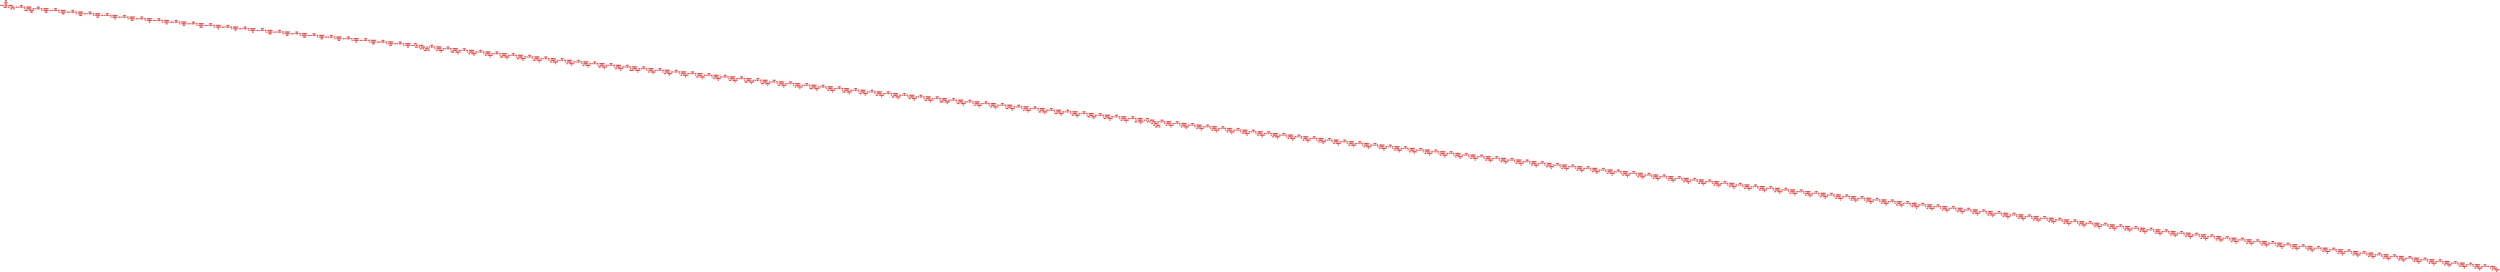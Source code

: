  digraph G {
     rankdir=TB;  node[ shape=oval,  style=filled ,fillcolor=red, fontcolor=black, color=black];  
edge[color=black] 

"0" [label="INICIO"]"1" [label=""]"0" -> "1""1" [label="INSTRUCCION"]"2" [label=""]"1" -> "2""2" [label="OPERACION"]"3" [label="crear"]"2" -> "3""2" [label="OPERACION"]"4" [label="tabla"]"2" -> "4""2" [label="OPERACION"]"5" [label="departamento"]"2" -> "5""2" [label="OPERACION"]"6" [label=""]"2" -> "6""6" [label="CAMPOS_CREACION"]"7" [label="id_departamento"]"6" -> "7""6" [label="CAMPOS_CREACION"]"8" [label="entero"]"6" -> "8""6" [label="CAMPOS_CREACION"]"9" [label=""]"6" -> "9""9" [label="CAMPOS_CREACION"]"10" [label="nombre"]"9" -> "10""9" [label="CAMPOS_CREACION"]"11" [label="cadena"]"9" -> "11""2" [label="OPERACION"]"12" [label=""]"2" -> "12""12" [label="OPERACION"]"13" [label="insertar"]"12" -> "13""12" [label="OPERACION"]"14" [label="en"]"12" -> "14""12" [label="OPERACION"]"15" [label="estudiantes"]"12" -> "15""12" [label="OPERACION"]"16" [label="valores"]"12" -> "16""12" [label="OPERACION"]"17" [label=""]"12" -> "17""17" [label="PARAMETROS_INSERTAR"]"18" [label="0"]"17" -> "18""17" [label="PARAMETROS_INSERTAR"]"19" [label=""]"17" -> "19""19" [label="PARAMETROS_INSERTAR"]"20" [label="pepito gímenez"]"19" -> "20""19" [label="PARAMETROS_INSERTAR"]"21" [label=""]"19" -> "21""21" [label="PARAMETROS_INSERTAR"]"22" [label="'02/02/2012'"]"21" -> "22""12" [label="OPERACION"]"23" [label=""]"12" -> "23""23" [label="OPERACION"]"24" [label="insertar"]"23" -> "24""23" [label="OPERACION"]"25" [label="en"]"23" -> "25""23" [label="OPERACION"]"26" [label="departamento"]"23" -> "26""23" [label="OPERACION"]"27" [label="valores"]"23" -> "27""23" [label="OPERACION"]"28" [label=""]"23" -> "28""28" [label="PARAMETROS_INSERTAR"]"29" [label="0"]"28" -> "29""28" [label="PARAMETROS_INSERTAR"]"30" [label=""]"28" -> "30""30" [label="PARAMETROS_INSERTAR"]"31" [label="alta verapaz"]"30" -> "31""23" [label="OPERACION"]"32" [label=""]"23" -> "32""32" [label="OPERACION"]"33" [label="insertar"]"32" -> "33""32" [label="OPERACION"]"34" [label="en"]"32" -> "34""32" [label="OPERACION"]"35" [label="departamento"]"32" -> "35""32" [label="OPERACION"]"36" [label="valores"]"32" -> "36""32" [label="OPERACION"]"37" [label=""]"32" -> "37""37" [label="PARAMETROS_INSERTAR"]"38" [label="1"]"37" -> "38""37" [label="PARAMETROS_INSERTAR"]"39" [label=""]"37" -> "39""39" [label="PARAMETROS_INSERTAR"]"40" [label="baja verapaz"]"39" -> "40""32" [label="OPERACION"]"41" [label=""]"32" -> "41""41" [label="OPERACION"]"42" [label="insertar"]"41" -> "42""41" [label="OPERACION"]"43" [label="en"]"41" -> "43""41" [label="OPERACION"]"44" [label="departamento"]"41" -> "44""41" [label="OPERACION"]"45" [label="valores"]"41" -> "45""41" [label="OPERACION"]"46" [label=""]"41" -> "46""46" [label="PARAMETROS_INSERTAR"]"47" [label="2"]"46" -> "47""46" [label="PARAMETROS_INSERTAR"]"48" [label=""]"46" -> "48""48" [label="PARAMETROS_INSERTAR"]"49" [label="chimaltenango"]"48" -> "49""41" [label="OPERACION"]"50" [label=""]"41" -> "50""50" [label="OPERACION"]"51" [label="insertar"]"50" -> "51""50" [label="OPERACION"]"52" [label="en"]"50" -> "52""50" [label="OPERACION"]"53" [label="departamento"]"50" -> "53""50" [label="OPERACION"]"54" [label="valores"]"50" -> "54""50" [label="OPERACION"]"55" [label=""]"50" -> "55""55" [label="PARAMETROS_INSERTAR"]"56" [label="3"]"55" -> "56""55" [label="PARAMETROS_INSERTAR"]"57" [label=""]"55" -> "57""57" [label="PARAMETROS_INSERTAR"]"58" [label="chiquimula"]"57" -> "58""50" [label="OPERACION"]"59" [label=""]"50" -> "59""59" [label="OPERACION"]"60" [label="insertar"]"59" -> "60""59" [label="OPERACION"]"61" [label="en"]"59" -> "61""59" [label="OPERACION"]"62" [label="departamento"]"59" -> "62""59" [label="OPERACION"]"63" [label="valores"]"59" -> "63""59" [label="OPERACION"]"64" [label=""]"59" -> "64""64" [label="PARAMETROS_INSERTAR"]"65" [label="4"]"64" -> "65""64" [label="PARAMETROS_INSERTAR"]"66" [label=""]"64" -> "66""66" [label="PARAMETROS_INSERTAR"]"67" [label="petén"]"66" -> "67""59" [label="OPERACION"]"68" [label=""]"59" -> "68""68" [label="OPERACION"]"69" [label="insertar"]"68" -> "69""68" [label="OPERACION"]"70" [label="en"]"68" -> "70""68" [label="OPERACION"]"71" [label="departamento"]"68" -> "71""68" [label="OPERACION"]"72" [label="valores"]"68" -> "72""68" [label="OPERACION"]"73" [label=""]"68" -> "73""73" [label="PARAMETROS_INSERTAR"]"74" [label="5"]"73" -> "74""73" [label="PARAMETROS_INSERTAR"]"75" [label=""]"73" -> "75""75" [label="PARAMETROS_INSERTAR"]"76" [label="el progreso"]"75" -> "76""68" [label="OPERACION"]"77" [label=""]"68" -> "77""77" [label="OPERACION"]"78" [label="insertar"]"77" -> "78""77" [label="OPERACION"]"79" [label="en"]"77" -> "79""77" [label="OPERACION"]"80" [label="departamento"]"77" -> "80""77" [label="OPERACION"]"81" [label="valores"]"77" -> "81""77" [label="OPERACION"]"82" [label=""]"77" -> "82""82" [label="PARAMETROS_INSERTAR"]"83" [label="6"]"82" -> "83""82" [label="PARAMETROS_INSERTAR"]"84" [label=""]"82" -> "84""84" [label="PARAMETROS_INSERTAR"]"85" [label="quiché"]"84" -> "85""77" [label="OPERACION"]"86" [label=""]"77" -> "86""86" [label="OPERACION"]"87" [label="insertar"]"86" -> "87""86" [label="OPERACION"]"88" [label="en"]"86" -> "88""86" [label="OPERACION"]"89" [label="departamento"]"86" -> "89""86" [label="OPERACION"]"90" [label="valores"]"86" -> "90""86" [label="OPERACION"]"91" [label=""]"86" -> "91""91" [label="PARAMETROS_INSERTAR"]"92" [label="7"]"91" -> "92""91" [label="PARAMETROS_INSERTAR"]"93" [label=""]"91" -> "93""93" [label="PARAMETROS_INSERTAR"]"94" [label="escuintla"]"93" -> "94""86" [label="OPERACION"]"95" [label=""]"86" -> "95""95" [label="OPERACION"]"96" [label="insertar"]"95" -> "96""95" [label="OPERACION"]"97" [label="en"]"95" -> "97""95" [label="OPERACION"]"98" [label="departamento"]"95" -> "98""95" [label="OPERACION"]"99" [label="valores"]"95" -> "99""95" [label="OPERACION"]"100" [label=""]"95" -> "100""100" [label="PARAMETROS_INSERTAR"]"101" [label="8"]"100" -> "101""100" [label="PARAMETROS_INSERTAR"]"102" [label=""]"100" -> "102""102" [label="PARAMETROS_INSERTAR"]"103" [label="guatemala"]"102" -> "103""95" [label="OPERACION"]"104" [label=""]"95" -> "104""104" [label="OPERACION"]"105" [label="insertar"]"104" -> "105""104" [label="OPERACION"]"106" [label="en"]"104" -> "106""104" [label="OPERACION"]"107" [label="departamento"]"104" -> "107""104" [label="OPERACION"]"108" [label="valores"]"104" -> "108""104" [label="OPERACION"]"109" [label=""]"104" -> "109""109" [label="PARAMETROS_INSERTAR"]"110" [label="9"]"109" -> "110""109" [label="PARAMETROS_INSERTAR"]"111" [label=""]"109" -> "111""111" [label="PARAMETROS_INSERTAR"]"112" [label="huehuetenango"]"111" -> "112""104" [label="OPERACION"]"113" [label=""]"104" -> "113""113" [label="OPERACION"]"114" [label="insertar"]"113" -> "114""113" [label="OPERACION"]"115" [label="en"]"113" -> "115""113" [label="OPERACION"]"116" [label="departamento"]"113" -> "116""113" [label="OPERACION"]"117" [label="valores"]"113" -> "117""113" [label="OPERACION"]"118" [label=""]"113" -> "118""118" [label="PARAMETROS_INSERTAR"]"119" [label="10"]"118" -> "119""118" [label="PARAMETROS_INSERTAR"]"120" [label=""]"118" -> "120""120" [label="PARAMETROS_INSERTAR"]"121" [label="izabal"]"120" -> "121""113" [label="OPERACION"]"122" [label=""]"113" -> "122""122" [label="OPERACION"]"123" [label="insertar"]"122" -> "123""122" [label="OPERACION"]"124" [label="en"]"122" -> "124""122" [label="OPERACION"]"125" [label="departamento"]"122" -> "125""122" [label="OPERACION"]"126" [label="valores"]"122" -> "126""122" [label="OPERACION"]"127" [label=""]"122" -> "127""127" [label="PARAMETROS_INSERTAR"]"128" [label="11"]"127" -> "128""127" [label="PARAMETROS_INSERTAR"]"129" [label=""]"127" -> "129""129" [label="PARAMETROS_INSERTAR"]"130" [label="jalapa"]"129" -> "130""122" [label="OPERACION"]"131" [label=""]"122" -> "131""131" [label="OPERACION"]"132" [label="insertar"]"131" -> "132""131" [label="OPERACION"]"133" [label="en"]"131" -> "133""131" [label="OPERACION"]"134" [label="departamento"]"131" -> "134""131" [label="OPERACION"]"135" [label="valores"]"131" -> "135""131" [label="OPERACION"]"136" [label=""]"131" -> "136""136" [label="PARAMETROS_INSERTAR"]"137" [label="12"]"136" -> "137""136" [label="PARAMETROS_INSERTAR"]"138" [label=""]"136" -> "138""138" [label="PARAMETROS_INSERTAR"]"139" [label="jutiapa"]"138" -> "139""131" [label="OPERACION"]"140" [label=""]"131" -> "140""140" [label="OPERACION"]"141" [label="insertar"]"140" -> "141""140" [label="OPERACION"]"142" [label="en"]"140" -> "142""140" [label="OPERACION"]"143" [label="departamento"]"140" -> "143""140" [label="OPERACION"]"144" [label="valores"]"140" -> "144""140" [label="OPERACION"]"145" [label=""]"140" -> "145""145" [label="PARAMETROS_INSERTAR"]"146" [label="13"]"145" -> "146""145" [label="PARAMETROS_INSERTAR"]"147" [label=""]"145" -> "147""147" [label="PARAMETROS_INSERTAR"]"148" [label="quetzaltenango"]"147" -> "148""140" [label="OPERACION"]"149" [label=""]"140" -> "149""149" [label="OPERACION"]"150" [label="insertar"]"149" -> "150""149" [label="OPERACION"]"151" [label="en"]"149" -> "151""149" [label="OPERACION"]"152" [label="departamento"]"149" -> "152""149" [label="OPERACION"]"153" [label="valores"]"149" -> "153""149" [label="OPERACION"]"154" [label=""]"149" -> "154""154" [label="PARAMETROS_INSERTAR"]"155" [label="14"]"154" -> "155""154" [label="PARAMETROS_INSERTAR"]"156" [label=""]"154" -> "156""156" [label="PARAMETROS_INSERTAR"]"157" [label="retalhuleu"]"156" -> "157""149" [label="OPERACION"]"158" [label=""]"149" -> "158""158" [label="OPERACION"]"159" [label="insertar"]"158" -> "159""158" [label="OPERACION"]"160" [label="en"]"158" -> "160""158" [label="OPERACION"]"161" [label="departamento"]"158" -> "161""158" [label="OPERACION"]"162" [label="valores"]"158" -> "162""158" [label="OPERACION"]"163" [label=""]"158" -> "163""163" [label="PARAMETROS_INSERTAR"]"164" [label="15"]"163" -> "164""163" [label="PARAMETROS_INSERTAR"]"165" [label=""]"163" -> "165""165" [label="PARAMETROS_INSERTAR"]"166" [label="sacatepéquez"]"165" -> "166""158" [label="OPERACION"]"167" [label=""]"158" -> "167""167" [label="OPERACION"]"168" [label="insertar"]"167" -> "168""167" [label="OPERACION"]"169" [label="en"]"167" -> "169""167" [label="OPERACION"]"170" [label="departamento"]"167" -> "170""167" [label="OPERACION"]"171" [label="valores"]"167" -> "171""167" [label="OPERACION"]"172" [label=""]"167" -> "172""172" [label="PARAMETROS_INSERTAR"]"173" [label="16"]"172" -> "173""172" [label="PARAMETROS_INSERTAR"]"174" [label=""]"172" -> "174""174" [label="PARAMETROS_INSERTAR"]"175" [label="san marcos"]"174" -> "175""167" [label="OPERACION"]"176" [label=""]"167" -> "176""176" [label="OPERACION"]"177" [label="insertar"]"176" -> "177""176" [label="OPERACION"]"178" [label="en"]"176" -> "178""176" [label="OPERACION"]"179" [label="departamento"]"176" -> "179""176" [label="OPERACION"]"180" [label="valores"]"176" -> "180""176" [label="OPERACION"]"181" [label=""]"176" -> "181""181" [label="PARAMETROS_INSERTAR"]"182" [label="17"]"181" -> "182""181" [label="PARAMETROS_INSERTAR"]"183" [label=""]"181" -> "183""183" [label="PARAMETROS_INSERTAR"]"184" [label="santa rosa"]"183" -> "184""176" [label="OPERACION"]"185" [label=""]"176" -> "185""185" [label="OPERACION"]"186" [label="insertar"]"185" -> "186""185" [label="OPERACION"]"187" [label="en"]"185" -> "187""185" [label="OPERACION"]"188" [label="departamento"]"185" -> "188""185" [label="OPERACION"]"189" [label="valores"]"185" -> "189""185" [label="OPERACION"]"190" [label=""]"185" -> "190""190" [label="PARAMETROS_INSERTAR"]"191" [label="18"]"190" -> "191""190" [label="PARAMETROS_INSERTAR"]"192" [label=""]"190" -> "192""192" [label="PARAMETROS_INSERTAR"]"193" [label="sololá"]"192" -> "193""185" [label="OPERACION"]"194" [label=""]"185" -> "194""194" [label="OPERACION"]"195" [label="insertar"]"194" -> "195""194" [label="OPERACION"]"196" [label="en"]"194" -> "196""194" [label="OPERACION"]"197" [label="departamento"]"194" -> "197""194" [label="OPERACION"]"198" [label="valores"]"194" -> "198""194" [label="OPERACION"]"199" [label=""]"194" -> "199""199" [label="PARAMETROS_INSERTAR"]"200" [label="19"]"199" -> "200""199" [label="PARAMETROS_INSERTAR"]"201" [label=""]"199" -> "201""201" [label="PARAMETROS_INSERTAR"]"202" [label="suchitepéquez"]"201" -> "202""194" [label="OPERACION"]"203" [label=""]"194" -> "203""203" [label="OPERACION"]"204" [label="insertar"]"203" -> "204""203" [label="OPERACION"]"205" [label="en"]"203" -> "205""203" [label="OPERACION"]"206" [label="departamento"]"203" -> "206""203" [label="OPERACION"]"207" [label="valores"]"203" -> "207""203" [label="OPERACION"]"208" [label=""]"203" -> "208""208" [label="PARAMETROS_INSERTAR"]"209" [label="20"]"208" -> "209""208" [label="PARAMETROS_INSERTAR"]"210" [label=""]"208" -> "210""210" [label="PARAMETROS_INSERTAR"]"211" [label="totonicapán"]"210" -> "211""203" [label="OPERACION"]"212" [label=""]"203" -> "212""212" [label="OPERACION"]"213" [label="insertar"]"212" -> "213""212" [label="OPERACION"]"214" [label="en"]"212" -> "214""212" [label="OPERACION"]"215" [label="departamento"]"212" -> "215""212" [label="OPERACION"]"216" [label="valores"]"212" -> "216""212" [label="OPERACION"]"217" [label=""]"212" -> "217""217" [label="PARAMETROS_INSERTAR"]"218" [label="21"]"217" -> "218""217" [label="PARAMETROS_INSERTAR"]"219" [label=""]"217" -> "219""219" [label="PARAMETROS_INSERTAR"]"220" [label="zacapa"]"219" -> "220""212" [label="OPERACION"]"221" [label=""]"212" -> "221""221" [label="OPERACION"]"222" [label="crear"]"221" -> "222""221" [label="OPERACION"]"223" [label="tabla"]"221" -> "223""221" [label="OPERACION"]"224" [label="municipios"]"221" -> "224""221" [label="OPERACION"]"225" [label=""]"221" -> "225""225" [label="CAMPOS_CREACION"]"226" [label="id_municipio"]"225" -> "226""225" [label="CAMPOS_CREACION"]"227" [label="entero"]"225" -> "227""225" [label="CAMPOS_CREACION"]"228" [label=""]"225" -> "228""228" [label="CAMPOS_CREACION"]"229" [label="nombre"]"228" -> "229""228" [label="CAMPOS_CREACION"]"230" [label="cadena"]"228" -> "230""228" [label="CAMPOS_CREACION"]"231" [label=""]"228" -> "231""231" [label="CAMPOS_CREACION"]"232" [label="id_departamento"]"231" -> "232""231" [label="CAMPOS_CREACION"]"233" [label="entero"]"231" -> "233""221" [label="OPERACION"]"234" [label=""]"221" -> "234""234" [label="OPERACION"]"235" [label="insertar"]"234" -> "235""234" [label="OPERACION"]"236" [label="en"]"234" -> "236""234" [label="OPERACION"]"237" [label="municipio"]"234" -> "237""234" [label="OPERACION"]"238" [label="valores"]"234" -> "238""234" [label="OPERACION"]"239" [label=""]"234" -> "239""239" [label="PARAMETROS_INSERTAR"]"240" [label="0"]"239" -> "240""239" [label="PARAMETROS_INSERTAR"]"241" [label=""]"239" -> "241""241" [label="PARAMETROS_INSERTAR"]"242" [label="coban"]"241" -> "242""241" [label="PARAMETROS_INSERTAR"]"243" [label=""]"241" -> "243""243" [label="PARAMETROS_INSERTAR"]"244" [label="1"]"243" -> "244""234" [label="OPERACION"]"245" [label=""]"234" -> "245""245" [label="OPERACION"]"246" [label="insertar"]"245" -> "246""245" [label="OPERACION"]"247" [label="en"]"245" -> "247""245" [label="OPERACION"]"248" [label="municipio"]"245" -> "248""245" [label="OPERACION"]"249" [label="valores"]"245" -> "249""245" [label="OPERACION"]"250" [label=""]"245" -> "250""250" [label="PARAMETROS_INSERTAR"]"251" [label="1"]"250" -> "251""250" [label="PARAMETROS_INSERTAR"]"252" [label=""]"250" -> "252""252" [label="PARAMETROS_INSERTAR"]"253" [label="san pedrocarchá"]"252" -> "253""252" [label="PARAMETROS_INSERTAR"]"254" [label=""]"252" -> "254""254" [label="PARAMETROS_INSERTAR"]"255" [label="1"]"254" -> "255""245" [label="OPERACION"]"256" [label=""]"245" -> "256""256" [label="OPERACION"]"257" [label="insertar"]"256" -> "257""256" [label="OPERACION"]"258" [label="en"]"256" -> "258""256" [label="OPERACION"]"259" [label="municipio"]"256" -> "259""256" [label="OPERACION"]"260" [label="valores"]"256" -> "260""256" [label="OPERACION"]"261" [label=""]"256" -> "261""261" [label="PARAMETROS_INSERTAR"]"262" [label="2"]"261" -> "262""261" [label="PARAMETROS_INSERTAR"]"263" [label=""]"261" -> "263""263" [label="PARAMETROS_INSERTAR"]"264" [label="cubulcu"]"263" -> "264""263" [label="PARAMETROS_INSERTAR"]"265" [label=""]"263" -> "265""265" [label="PARAMETROS_INSERTAR"]"266" [label="2"]"265" -> "266""256" [label="OPERACION"]"267" [label=""]"256" -> "267""267" [label="OPERACION"]"268" [label="insertar"]"267" -> "268""267" [label="OPERACION"]"269" [label="en"]"267" -> "269""267" [label="OPERACION"]"270" [label="municipio"]"267" -> "270""267" [label="OPERACION"]"271" [label="valores"]"267" -> "271""267" [label="OPERACION"]"272" [label=""]"267" -> "272""272" [label="PARAMETROS_INSERTAR"]"273" [label="3"]"272" -> "273""272" [label="PARAMETROS_INSERTAR"]"274" [label=""]"272" -> "274""274" [label="PARAMETROS_INSERTAR"]"275" [label="salamá"]"274" -> "275""274" [label="PARAMETROS_INSERTAR"]"276" [label=""]"274" -> "276""276" [label="PARAMETROS_INSERTAR"]"277" [label="2"]"276" -> "277""267" [label="OPERACION"]"278" [label=""]"267" -> "278""278" [label="OPERACION"]"279" [label="insertar"]"278" -> "279""278" [label="OPERACION"]"280" [label="en"]"278" -> "280""278" [label="OPERACION"]"281" [label="municipio"]"278" -> "281""278" [label="OPERACION"]"282" [label="valores"]"278" -> "282""278" [label="OPERACION"]"283" [label=""]"278" -> "283""283" [label="PARAMETROS_INSERTAR"]"284" [label="4"]"283" -> "284""283" [label="PARAMETROS_INSERTAR"]"285" [label=""]"283" -> "285""285" [label="PARAMETROS_INSERTAR"]"286" [label="chimaltenango"]"285" -> "286""285" [label="PARAMETROS_INSERTAR"]"287" [label=""]"285" -> "287""287" [label="PARAMETROS_INSERTAR"]"288" [label="3"]"287" -> "288""278" [label="OPERACION"]"289" [label=""]"278" -> "289""289" [label="OPERACION"]"290" [label="insertar"]"289" -> "290""289" [label="OPERACION"]"291" [label="en"]"289" -> "291""289" [label="OPERACION"]"292" [label="municipio"]"289" -> "292""289" [label="OPERACION"]"293" [label="valores"]"289" -> "293""289" [label="OPERACION"]"294" [label=""]"289" -> "294""294" [label="PARAMETROS_INSERTAR"]"295" [label="5"]"294" -> "295""294" [label="PARAMETROS_INSERTAR"]"296" [label=""]"294" -> "296""296" [label="PARAMETROS_INSERTAR"]"297" [label="acatenango"]"296" -> "297""296" [label="PARAMETROS_INSERTAR"]"298" [label=""]"296" -> "298""298" [label="PARAMETROS_INSERTAR"]"299" [label="3"]"298" -> "299""289" [label="OPERACION"]"300" [label=""]"289" -> "300""300" [label="OPERACION"]"301" [label="insertar"]"300" -> "301""300" [label="OPERACION"]"302" [label="en"]"300" -> "302""300" [label="OPERACION"]"303" [label="municipio"]"300" -> "303""300" [label="OPERACION"]"304" [label="valores"]"300" -> "304""300" [label="OPERACION"]"305" [label=""]"300" -> "305""305" [label="PARAMETROS_INSERTAR"]"306" [label="6"]"305" -> "306""305" [label="PARAMETROS_INSERTAR"]"307" [label=""]"305" -> "307""307" [label="PARAMETROS_INSERTAR"]"308" [label="chiquimula"]"307" -> "308""307" [label="PARAMETROS_INSERTAR"]"309" [label=""]"307" -> "309""309" [label="PARAMETROS_INSERTAR"]"310" [label="4"]"309" -> "310""300" [label="OPERACION"]"311" [label=""]"300" -> "311""311" [label="OPERACION"]"312" [label="insertar"]"311" -> "312""311" [label="OPERACION"]"313" [label="en"]"311" -> "313""311" [label="OPERACION"]"314" [label="municipio"]"311" -> "314""311" [label="OPERACION"]"315" [label="valores"]"311" -> "315""311" [label="OPERACION"]"316" [label=""]"311" -> "316""316" [label="PARAMETROS_INSERTAR"]"317" [label="7"]"316" -> "317""316" [label="PARAMETROS_INSERTAR"]"318" [label=""]"316" -> "318""318" [label="PARAMETROS_INSERTAR"]"319" [label="jocotán"]"318" -> "319""318" [label="PARAMETROS_INSERTAR"]"320" [label=""]"318" -> "320""320" [label="PARAMETROS_INSERTAR"]"321" [label="4"]"320" -> "321""311" [label="OPERACION"]"322" [label=""]"311" -> "322""322" [label="OPERACION"]"323" [label="insertar"]"322" -> "323""322" [label="OPERACION"]"324" [label="en"]"322" -> "324""322" [label="OPERACION"]"325" [label="municipio"]"322" -> "325""322" [label="OPERACION"]"326" [label="valores"]"322" -> "326""322" [label="OPERACION"]"327" [label=""]"322" -> "327""327" [label="PARAMETROS_INSERTAR"]"328" [label="8"]"327" -> "328""327" [label="PARAMETROS_INSERTAR"]"329" [label=""]"327" -> "329""329" [label="PARAMETROS_INSERTAR"]"330" [label="flores"]"329" -> "330""329" [label="PARAMETROS_INSERTAR"]"331" [label=""]"329" -> "331""331" [label="PARAMETROS_INSERTAR"]"332" [label="5"]"331" -> "332""322" [label="OPERACION"]"333" [label=""]"322" -> "333""333" [label="OPERACION"]"334" [label="insertar"]"333" -> "334""333" [label="OPERACION"]"335" [label="en"]"333" -> "335""333" [label="OPERACION"]"336" [label="municipio"]"333" -> "336""333" [label="OPERACION"]"337" [label="valores"]"333" -> "337""333" [label="OPERACION"]"338" [label=""]"333" -> "338""338" [label="PARAMETROS_INSERTAR"]"339" [label="9"]"338" -> "339""338" [label="PARAMETROS_INSERTAR"]"340" [label=""]"338" -> "340""340" [label="PARAMETROS_INSERTAR"]"341" [label="dolores"]"340" -> "341""340" [label="PARAMETROS_INSERTAR"]"342" [label=""]"340" -> "342""342" [label="PARAMETROS_INSERTAR"]"343" [label="5"]"342" -> "343""333" [label="OPERACION"]"344" [label=""]"333" -> "344""344" [label="OPERACION"]"345" [label="insertar"]"344" -> "345""344" [label="OPERACION"]"346" [label="en"]"344" -> "346""344" [label="OPERACION"]"347" [label="municipio"]"344" -> "347""344" [label="OPERACION"]"348" [label="valores"]"344" -> "348""344" [label="OPERACION"]"349" [label=""]"344" -> "349""349" [label="PARAMETROS_INSERTAR"]"350" [label="10"]"349" -> "350""349" [label="PARAMETROS_INSERTAR"]"351" [label=""]"349" -> "351""351" [label="PARAMETROS_INSERTAR"]"352" [label="guastatoya"]"351" -> "352""351" [label="PARAMETROS_INSERTAR"]"353" [label=""]"351" -> "353""353" [label="PARAMETROS_INSERTAR"]"354" [label="6"]"353" -> "354""344" [label="OPERACION"]"355" [label=""]"344" -> "355""355" [label="OPERACION"]"356" [label="insertar"]"355" -> "356""355" [label="OPERACION"]"357" [label="en"]"355" -> "357""355" [label="OPERACION"]"358" [label="municipio"]"355" -> "358""355" [label="OPERACION"]"359" [label="valores"]"355" -> "359""355" [label="OPERACION"]"360" [label=""]"355" -> "360""360" [label="PARAMETROS_INSERTAR"]"361" [label="11"]"360" -> "361""360" [label="PARAMETROS_INSERTAR"]"362" [label=""]"360" -> "362""362" [label="PARAMETROS_INSERTAR"]"363" [label="morazán"]"362" -> "363""362" [label="PARAMETROS_INSERTAR"]"364" [label=""]"362" -> "364""364" [label="PARAMETROS_INSERTAR"]"365" [label="6"]"364" -> "365""355" [label="OPERACION"]"366" [label=""]"355" -> "366""366" [label="OPERACION"]"367" [label="insertar"]"366" -> "367""366" [label="OPERACION"]"368" [label="en"]"366" -> "368""366" [label="OPERACION"]"369" [label="municipio"]"366" -> "369""366" [label="OPERACION"]"370" [label="valores"]"366" -> "370""366" [label="OPERACION"]"371" [label=""]"366" -> "371""371" [label="PARAMETROS_INSERTAR"]"372" [label="12"]"371" -> "372""371" [label="PARAMETROS_INSERTAR"]"373" [label=""]"371" -> "373""373" [label="PARAMETROS_INSERTAR"]"374" [label="santa cruz del quiché"]"373" -> "374""373" [label="PARAMETROS_INSERTAR"]"375" [label=""]"373" -> "375""375" [label="PARAMETROS_INSERTAR"]"376" [label="7"]"375" -> "376""366" [label="OPERACION"]"377" [label=""]"366" -> "377""377" [label="OPERACION"]"378" [label="insertar"]"377" -> "378""377" [label="OPERACION"]"379" [label="en"]"377" -> "379""377" [label="OPERACION"]"380" [label="municipio"]"377" -> "380""377" [label="OPERACION"]"381" [label="valores"]"377" -> "381""377" [label="OPERACION"]"382" [label=""]"377" -> "382""382" [label="PARAMETROS_INSERTAR"]"383" [label="13"]"382" -> "383""382" [label="PARAMETROS_INSERTAR"]"384" [label=""]"382" -> "384""384" [label="PARAMETROS_INSERTAR"]"385" [label="canillá"]"384" -> "385""384" [label="PARAMETROS_INSERTAR"]"386" [label=""]"384" -> "386""386" [label="PARAMETROS_INSERTAR"]"387" [label="7"]"386" -> "387""377" [label="OPERACION"]"388" [label=""]"377" -> "388""388" [label="OPERACION"]"389" [label="insertar"]"388" -> "389""388" [label="OPERACION"]"390" [label="en"]"388" -> "390""388" [label="OPERACION"]"391" [label="municipio"]"388" -> "391""388" [label="OPERACION"]"392" [label="valores"]"388" -> "392""388" [label="OPERACION"]"393" [label=""]"388" -> "393""393" [label="PARAMETROS_INSERTAR"]"394" [label="14"]"393" -> "394""393" [label="PARAMETROS_INSERTAR"]"395" [label=""]"393" -> "395""395" [label="PARAMETROS_INSERTAR"]"396" [label="escuintla"]"395" -> "396""395" [label="PARAMETROS_INSERTAR"]"397" [label=""]"395" -> "397""397" [label="PARAMETROS_INSERTAR"]"398" [label="8"]"397" -> "398""388" [label="OPERACION"]"399" [label=""]"388" -> "399""399" [label="OPERACION"]"400" [label="insertar"]"399" -> "400""399" [label="OPERACION"]"401" [label="en"]"399" -> "401""399" [label="OPERACION"]"402" [label="municipio"]"399" -> "402""399" [label="OPERACION"]"403" [label="valores"]"399" -> "403""399" [label="OPERACION"]"404" [label=""]"399" -> "404""404" [label="PARAMETROS_INSERTAR"]"405" [label="15"]"404" -> "405""404" [label="PARAMETROS_INSERTAR"]"406" [label=""]"404" -> "406""406" [label="PARAMETROS_INSERTAR"]"407" [label="iztapa"]"406" -> "407""406" [label="PARAMETROS_INSERTAR"]"408" [label=""]"406" -> "408""408" [label="PARAMETROS_INSERTAR"]"409" [label="8"]"408" -> "409""399" [label="OPERACION"]"410" [label=""]"399" -> "410""410" [label="OPERACION"]"411" [label="insertar"]"410" -> "411""410" [label="OPERACION"]"412" [label="en"]"410" -> "412""410" [label="OPERACION"]"413" [label="municipio"]"410" -> "413""410" [label="OPERACION"]"414" [label="valores"]"410" -> "414""410" [label="OPERACION"]"415" [label=""]"410" -> "415""415" [label="PARAMETROS_INSERTAR"]"416" [label="16"]"415" -> "416""415" [label="PARAMETROS_INSERTAR"]"417" [label=""]"415" -> "417""417" [label="PARAMETROS_INSERTAR"]"418" [label="guatemala"]"417" -> "418""417" [label="PARAMETROS_INSERTAR"]"419" [label=""]"417" -> "419""419" [label="PARAMETROS_INSERTAR"]"420" [label="9"]"419" -> "420""410" [label="OPERACION"]"421" [label=""]"410" -> "421""421" [label="OPERACION"]"422" [label="insertar"]"421" -> "422""421" [label="OPERACION"]"423" [label="en"]"421" -> "423""421" [label="OPERACION"]"424" [label="municipio"]"421" -> "424""421" [label="OPERACION"]"425" [label="valores"]"421" -> "425""421" [label="OPERACION"]"426" [label=""]"421" -> "426""426" [label="PARAMETROS_INSERTAR"]"427" [label="17"]"426" -> "427""426" [label="PARAMETROS_INSERTAR"]"428" [label=""]"426" -> "428""428" [label="PARAMETROS_INSERTAR"]"429" [label="mixco"]"428" -> "429""428" [label="PARAMETROS_INSERTAR"]"430" [label=""]"428" -> "430""430" [label="PARAMETROS_INSERTAR"]"431" [label="9"]"430" -> "431""421" [label="OPERACION"]"432" [label=""]"421" -> "432""432" [label="OPERACION"]"433" [label="insertar"]"432" -> "433""432" [label="OPERACION"]"434" [label="en"]"432" -> "434""432" [label="OPERACION"]"435" [label="municipio"]"432" -> "435""432" [label="OPERACION"]"436" [label="valores"]"432" -> "436""432" [label="OPERACION"]"437" [label=""]"432" -> "437""437" [label="PARAMETROS_INSERTAR"]"438" [label="18"]"437" -> "438""437" [label="PARAMETROS_INSERTAR"]"439" [label=""]"437" -> "439""439" [label="PARAMETROS_INSERTAR"]"440" [label="aguacatán"]"439" -> "440""439" [label="PARAMETROS_INSERTAR"]"441" [label=""]"439" -> "441""441" [label="PARAMETROS_INSERTAR"]"442" [label="10"]"441" -> "442""432" [label="OPERACION"]"443" [label=""]"432" -> "443""443" [label="OPERACION"]"444" [label="insertar"]"443" -> "444""443" [label="OPERACION"]"445" [label="en"]"443" -> "445""443" [label="OPERACION"]"446" [label="municipio"]"443" -> "446""443" [label="OPERACION"]"447" [label="valores"]"443" -> "447""443" [label="OPERACION"]"448" [label=""]"443" -> "448""448" [label="PARAMETROS_INSERTAR"]"449" [label="19"]"448" -> "449""448" [label="PARAMETROS_INSERTAR"]"450" [label=""]"448" -> "450""450" [label="PARAMETROS_INSERTAR"]"451" [label="huehuetenango"]"450" -> "451""450" [label="PARAMETROS_INSERTAR"]"452" [label=""]"450" -> "452""452" [label="PARAMETROS_INSERTAR"]"453" [label="10"]"452" -> "453""443" [label="OPERACION"]"454" [label=""]"443" -> "454""454" [label="OPERACION"]"455" [label="insertar"]"454" -> "455""454" [label="OPERACION"]"456" [label="en"]"454" -> "456""454" [label="OPERACION"]"457" [label="municipio"]"454" -> "457""454" [label="OPERACION"]"458" [label="valores"]"454" -> "458""454" [label="OPERACION"]"459" [label=""]"454" -> "459""459" [label="PARAMETROS_INSERTAR"]"460" [label="20"]"459" -> "460""459" [label="PARAMETROS_INSERTAR"]"461" [label=""]"459" -> "461""461" [label="PARAMETROS_INSERTAR"]"462" [label="puerto barrios"]"461" -> "462""461" [label="PARAMETROS_INSERTAR"]"463" [label=""]"461" -> "463""463" [label="PARAMETROS_INSERTAR"]"464" [label="11"]"463" -> "464""454" [label="OPERACION"]"465" [label=""]"454" -> "465""465" [label="OPERACION"]"466" [label="insertar"]"465" -> "466""465" [label="OPERACION"]"467" [label="en"]"465" -> "467""465" [label="OPERACION"]"468" [label="municipio"]"465" -> "468""465" [label="OPERACION"]"469" [label="valores"]"465" -> "469""465" [label="OPERACION"]"470" [label=""]"465" -> "470""470" [label="PARAMETROS_INSERTAR"]"471" [label="21"]"470" -> "471""470" [label="PARAMETROS_INSERTAR"]"472" [label=""]"470" -> "472""472" [label="PARAMETROS_INSERTAR"]"473" [label="livingston"]"472" -> "473""472" [label="PARAMETROS_INSERTAR"]"474" [label=""]"472" -> "474""474" [label="PARAMETROS_INSERTAR"]"475" [label="11"]"474" -> "475""465" [label="OPERACION"]"476" [label=""]"465" -> "476""476" [label="OPERACION"]"477" [label="insertar"]"476" -> "477""476" [label="OPERACION"]"478" [label="en"]"476" -> "478""476" [label="OPERACION"]"479" [label="municipio"]"476" -> "479""476" [label="OPERACION"]"480" [label="valores"]"476" -> "480""476" [label="OPERACION"]"481" [label=""]"476" -> "481""481" [label="PARAMETROS_INSERTAR"]"482" [label="22"]"481" -> "482""481" [label="PARAMETROS_INSERTAR"]"483" [label=""]"481" -> "483""483" [label="PARAMETROS_INSERTAR"]"484" [label="jalapa"]"483" -> "484""483" [label="PARAMETROS_INSERTAR"]"485" [label=""]"483" -> "485""485" [label="PARAMETROS_INSERTAR"]"486" [label="12"]"485" -> "486""476" [label="OPERACION"]"487" [label=""]"476" -> "487""487" [label="OPERACION"]"488" [label="insertar"]"487" -> "488""487" [label="OPERACION"]"489" [label="en"]"487" -> "489""487" [label="OPERACION"]"490" [label="municipio"]"487" -> "490""487" [label="OPERACION"]"491" [label="valores"]"487" -> "491""487" [label="OPERACION"]"492" [label=""]"487" -> "492""492" [label="PARAMETROS_INSERTAR"]"493" [label="23"]"492" -> "493""492" [label="PARAMETROS_INSERTAR"]"494" [label=""]"492" -> "494""494" [label="PARAMETROS_INSERTAR"]"495" [label="san pedro pinula"]"494" -> "495""494" [label="PARAMETROS_INSERTAR"]"496" [label=""]"494" -> "496""496" [label="PARAMETROS_INSERTAR"]"497" [label="12"]"496" -> "497""487" [label="OPERACION"]"498" [label=""]"487" -> "498""498" [label="OPERACION"]"499" [label="insertar"]"498" -> "499""498" [label="OPERACION"]"500" [label="en"]"498" -> "500""498" [label="OPERACION"]"501" [label="municipio"]"498" -> "501""498" [label="OPERACION"]"502" [label="valores"]"498" -> "502""498" [label="OPERACION"]"503" [label=""]"498" -> "503""503" [label="PARAMETROS_INSERTAR"]"504" [label="24"]"503" -> "504""503" [label="PARAMETROS_INSERTAR"]"505" [label=""]"503" -> "505""505" [label="PARAMETROS_INSERTAR"]"506" [label="jutiapa"]"505" -> "506""505" [label="PARAMETROS_INSERTAR"]"507" [label=""]"505" -> "507""507" [label="PARAMETROS_INSERTAR"]"508" [label="13"]"507" -> "508""498" [label="OPERACION"]"509" [label=""]"498" -> "509""509" [label="OPERACION"]"510" [label="insertar"]"509" -> "510""509" [label="OPERACION"]"511" [label="en"]"509" -> "511""509" [label="OPERACION"]"512" [label="municipio"]"509" -> "512""509" [label="OPERACION"]"513" [label="valores"]"509" -> "513""509" [label="OPERACION"]"514" [label=""]"509" -> "514""514" [label="PARAMETROS_INSERTAR"]"515" [label="25"]"514" -> "515""514" [label="PARAMETROS_INSERTAR"]"516" [label=""]"514" -> "516""516" [label="PARAMETROS_INSERTAR"]"517" [label="asunción mita"]"516" -> "517""516" [label="PARAMETROS_INSERTAR"]"518" [label=""]"516" -> "518""518" [label="PARAMETROS_INSERTAR"]"519" [label="13"]"518" -> "519""509" [label="OPERACION"]"520" [label=""]"509" -> "520""520" [label="OPERACION"]"521" [label="insertar"]"520" -> "521""520" [label="OPERACION"]"522" [label="en"]"520" -> "522""520" [label="OPERACION"]"523" [label="municipio"]"520" -> "523""520" [label="OPERACION"]"524" [label="valores"]"520" -> "524""520" [label="OPERACION"]"525" [label=""]"520" -> "525""525" [label="PARAMETROS_INSERTAR"]"526" [label="26"]"525" -> "526""525" [label="PARAMETROS_INSERTAR"]"527" [label=""]"525" -> "527""527" [label="PARAMETROS_INSERTAR"]"528" [label="almolonga"]"527" -> "528""527" [label="PARAMETROS_INSERTAR"]"529" [label=""]"527" -> "529""529" [label="PARAMETROS_INSERTAR"]"530" [label="14"]"529" -> "530""520" [label="OPERACION"]"531" [label=""]"520" -> "531""531" [label="OPERACION"]"532" [label="insertar"]"531" -> "532""531" [label="OPERACION"]"533" [label="en"]"531" -> "533""531" [label="OPERACION"]"534" [label="municipio"]"531" -> "534""531" [label="OPERACION"]"535" [label="valores"]"531" -> "535""531" [label="OPERACION"]"536" [label=""]"531" -> "536""536" [label="PARAMETROS_INSERTAR"]"537" [label="27"]"536" -> "537""536" [label="PARAMETROS_INSERTAR"]"538" [label=""]"536" -> "538""538" [label="PARAMETROS_INSERTAR"]"539" [label="cabricán"]"538" -> "539""538" [label="PARAMETROS_INSERTAR"]"540" [label=""]"538" -> "540""540" [label="PARAMETROS_INSERTAR"]"541" [label="14"]"540" -> "541""531" [label="OPERACION"]"542" [label=""]"531" -> "542""542" [label="OPERACION"]"543" [label="insertar"]"542" -> "543""542" [label="OPERACION"]"544" [label="en"]"542" -> "544""542" [label="OPERACION"]"545" [label="municipio"]"542" -> "545""542" [label="OPERACION"]"546" [label="valores"]"542" -> "546""542" [label="OPERACION"]"547" [label=""]"542" -> "547""547" [label="PARAMETROS_INSERTAR"]"548" [label="28"]"547" -> "548""547" [label="PARAMETROS_INSERTAR"]"549" [label=""]"547" -> "549""549" [label="PARAMETROS_INSERTAR"]"550" [label="champerico"]"549" -> "550""549" [label="PARAMETROS_INSERTAR"]"551" [label=""]"549" -> "551""551" [label="PARAMETROS_INSERTAR"]"552" [label="15"]"551" -> "552""542" [label="OPERACION"]"553" [label=""]"542" -> "553""553" [label="OPERACION"]"554" [label="insertar"]"553" -> "554""553" [label="OPERACION"]"555" [label="en"]"553" -> "555""553" [label="OPERACION"]"556" [label="municipio"]"553" -> "556""553" [label="OPERACION"]"557" [label="valores"]"553" -> "557""553" [label="OPERACION"]"558" [label=""]"553" -> "558""558" [label="PARAMETROS_INSERTAR"]"559" [label="29"]"558" -> "559""558" [label="PARAMETROS_INSERTAR"]"560" [label=""]"558" -> "560""560" [label="PARAMETROS_INSERTAR"]"561" [label="el asintal"]"560" -> "561""560" [label="PARAMETROS_INSERTAR"]"562" [label=""]"560" -> "562""562" [label="PARAMETROS_INSERTAR"]"563" [label="15"]"562" -> "563""553" [label="OPERACION"]"564" [label=""]"553" -> "564""564" [label="OPERACION"]"565" [label="insertar"]"564" -> "565""564" [label="OPERACION"]"566" [label="en"]"564" -> "566""564" [label="OPERACION"]"567" [label="municipio"]"564" -> "567""564" [label="OPERACION"]"568" [label="valores"]"564" -> "568""564" [label="OPERACION"]"569" [label=""]"564" -> "569""569" [label="PARAMETROS_INSERTAR"]"570" [label="30"]"569" -> "570""569" [label="PARAMETROS_INSERTAR"]"571" [label=""]"569" -> "571""571" [label="PARAMETROS_INSERTAR"]"572" [label="alotenango"]"571" -> "572""571" [label="PARAMETROS_INSERTAR"]"573" [label=""]"571" -> "573""573" [label="PARAMETROS_INSERTAR"]"574" [label="16"]"573" -> "574""564" [label="OPERACION"]"575" [label=""]"564" -> "575""575" [label="OPERACION"]"576" [label="insertar"]"575" -> "576""575" [label="OPERACION"]"577" [label="en"]"575" -> "577""575" [label="OPERACION"]"578" [label="municipio"]"575" -> "578""575" [label="OPERACION"]"579" [label="valores"]"575" -> "579""575" [label="OPERACION"]"580" [label=""]"575" -> "580""580" [label="PARAMETROS_INSERTAR"]"581" [label="31"]"580" -> "581""580" [label="PARAMETROS_INSERTAR"]"582" [label=""]"580" -> "582""582" [label="PARAMETROS_INSERTAR"]"583" [label="antigua guatemala"]"582" -> "583""582" [label="PARAMETROS_INSERTAR"]"584" [label=""]"582" -> "584""584" [label="PARAMETROS_INSERTAR"]"585" [label="16"]"584" -> "585""575" [label="OPERACION"]"586" [label=""]"575" -> "586""586" [label="OPERACION"]"587" [label="insertar"]"586" -> "587""586" [label="OPERACION"]"588" [label="en"]"586" -> "588""586" [label="OPERACION"]"589" [label="municipio"]"586" -> "589""586" [label="OPERACION"]"590" [label="valores"]"586" -> "590""586" [label="OPERACION"]"591" [label=""]"586" -> "591""591" [label="PARAMETROS_INSERTAR"]"592" [label="32"]"591" -> "592""591" [label="PARAMETROS_INSERTAR"]"593" [label=""]"591" -> "593""593" [label="PARAMETROS_INSERTAR"]"594" [label="san marcos"]"593" -> "594""593" [label="PARAMETROS_INSERTAR"]"595" [label=""]"593" -> "595""595" [label="PARAMETROS_INSERTAR"]"596" [label="17"]"595" -> "596""586" [label="OPERACION"]"597" [label=""]"586" -> "597""597" [label="OPERACION"]"598" [label="insertar"]"597" -> "598""597" [label="OPERACION"]"599" [label="en"]"597" -> "599""597" [label="OPERACION"]"600" [label="municipio"]"597" -> "600""597" [label="OPERACION"]"601" [label="valores"]"597" -> "601""597" [label="OPERACION"]"602" [label=""]"597" -> "602""602" [label="PARAMETROS_INSERTAR"]"603" [label="33"]"602" -> "603""602" [label="PARAMETROS_INSERTAR"]"604" [label=""]"602" -> "604""604" [label="PARAMETROS_INSERTAR"]"605" [label="ayutla"]"604" -> "605""604" [label="PARAMETROS_INSERTAR"]"606" [label=""]"604" -> "606""606" [label="PARAMETROS_INSERTAR"]"607" [label="17"]"606" -> "607""597" [label="OPERACION"]"608" [label=""]"597" -> "608""608" [label="OPERACION"]"609" [label="insertar"]"608" -> "609""608" [label="OPERACION"]"610" [label="en"]"608" -> "610""608" [label="OPERACION"]"611" [label="municipio"]"608" -> "611""608" [label="OPERACION"]"612" [label="valores"]"608" -> "612""608" [label="OPERACION"]"613" [label=""]"608" -> "613""613" [label="PARAMETROS_INSERTAR"]"614" [label="34"]"613" -> "614""613" [label="PARAMETROS_INSERTAR"]"615" [label=""]"613" -> "615""615" [label="PARAMETROS_INSERTAR"]"616" [label="cuilapa"]"615" -> "616""615" [label="PARAMETROS_INSERTAR"]"617" [label=""]"615" -> "617""617" [label="PARAMETROS_INSERTAR"]"618" [label="18"]"617" -> "618""608" [label="OPERACION"]"619" [label=""]"608" -> "619""619" [label="OPERACION"]"620" [label="insertar"]"619" -> "620""619" [label="OPERACION"]"621" [label="en"]"619" -> "621""619" [label="OPERACION"]"622" [label="municipio"]"619" -> "622""619" [label="OPERACION"]"623" [label="valores"]"619" -> "623""619" [label="OPERACION"]"624" [label=""]"619" -> "624""624" [label="PARAMETROS_INSERTAR"]"625" [label="35"]"624" -> "625""624" [label="PARAMETROS_INSERTAR"]"626" [label=""]"624" -> "626""626" [label="PARAMETROS_INSERTAR"]"627" [label="chiquimulilla"]"626" -> "627""626" [label="PARAMETROS_INSERTAR"]"628" [label=""]"626" -> "628""628" [label="PARAMETROS_INSERTAR"]"629" [label="18"]"628" -> "629""619" [label="OPERACION"]"630" [label=""]"619" -> "630""630" [label="OPERACION"]"631" [label="insertar"]"630" -> "631""630" [label="OPERACION"]"632" [label="en"]"630" -> "632""630" [label="OPERACION"]"633" [label="municipio"]"630" -> "633""630" [label="OPERACION"]"634" [label="valores"]"630" -> "634""630" [label="OPERACION"]"635" [label=""]"630" -> "635""635" [label="PARAMETROS_INSERTAR"]"636" [label="36"]"635" -> "636""635" [label="PARAMETROS_INSERTAR"]"637" [label=""]"635" -> "637""637" [label="PARAMETROS_INSERTAR"]"638" [label="sololá"]"637" -> "638""637" [label="PARAMETROS_INSERTAR"]"639" [label=""]"637" -> "639""639" [label="PARAMETROS_INSERTAR"]"640" [label="19"]"639" -> "640""630" [label="OPERACION"]"641" [label=""]"630" -> "641""641" [label="OPERACION"]"642" [label="insertar"]"641" -> "642""641" [label="OPERACION"]"643" [label="en"]"641" -> "643""641" [label="OPERACION"]"644" [label="municipio"]"641" -> "644""641" [label="OPERACION"]"645" [label="valores"]"641" -> "645""641" [label="OPERACION"]"646" [label=""]"641" -> "646""646" [label="PARAMETROS_INSERTAR"]"647" [label="37"]"646" -> "647""646" [label="PARAMETROS_INSERTAR"]"648" [label=""]"646" -> "648""648" [label="PARAMETROS_INSERTAR"]"649" [label="concepción"]"648" -> "649""648" [label="PARAMETROS_INSERTAR"]"650" [label=""]"648" -> "650""650" [label="PARAMETROS_INSERTAR"]"651" [label="19"]"650" -> "651""641" [label="OPERACION"]"652" [label=""]"641" -> "652""652" [label="OPERACION"]"653" [label="insertar"]"652" -> "653""652" [label="OPERACION"]"654" [label="en"]"652" -> "654""652" [label="OPERACION"]"655" [label="municipio"]"652" -> "655""652" [label="OPERACION"]"656" [label="valores"]"652" -> "656""652" [label="OPERACION"]"657" [label=""]"652" -> "657""657" [label="PARAMETROS_INSERTAR"]"658" [label="38"]"657" -> "658""657" [label="PARAMETROS_INSERTAR"]"659" [label=""]"657" -> "659""659" [label="PARAMETROS_INSERTAR"]"660" [label="mazatenango"]"659" -> "660""659" [label="PARAMETROS_INSERTAR"]"661" [label=""]"659" -> "661""661" [label="PARAMETROS_INSERTAR"]"662" [label="20"]"661" -> "662""652" [label="OPERACION"]"663" [label=""]"652" -> "663""663" [label="OPERACION"]"664" [label="insertar"]"663" -> "664""663" [label="OPERACION"]"665" [label="en"]"663" -> "665""663" [label="OPERACION"]"666" [label="municipio"]"663" -> "666""663" [label="OPERACION"]"667" [label="valores"]"663" -> "667""663" [label="OPERACION"]"668" [label=""]"663" -> "668""668" [label="PARAMETROS_INSERTAR"]"669" [label="39"]"668" -> "669""668" [label="PARAMETROS_INSERTAR"]"670" [label=""]"668" -> "670""670" [label="PARAMETROS_INSERTAR"]"671" [label="chicacao"]"670" -> "671""670" [label="PARAMETROS_INSERTAR"]"672" [label=""]"670" -> "672""672" [label="PARAMETROS_INSERTAR"]"673" [label="20"]"672" -> "673""663" [label="OPERACION"]"674" [label=""]"663" -> "674""674" [label="OPERACION"]"675" [label="insertar"]"674" -> "675""674" [label="OPERACION"]"676" [label="en"]"674" -> "676""674" [label="OPERACION"]"677" [label="municipio"]"674" -> "677""674" [label="OPERACION"]"678" [label="valores"]"674" -> "678""674" [label="OPERACION"]"679" [label=""]"674" -> "679""679" [label="PARAMETROS_INSERTAR"]"680" [label="40"]"679" -> "680""679" [label="PARAMETROS_INSERTAR"]"681" [label=""]"679" -> "681""681" [label="PARAMETROS_INSERTAR"]"682" [label="totonicapán"]"681" -> "682""681" [label="PARAMETROS_INSERTAR"]"683" [label=""]"681" -> "683""683" [label="PARAMETROS_INSERTAR"]"684" [label="21"]"683" -> "684""674" [label="OPERACION"]"685" [label=""]"674" -> "685""685" [label="OPERACION"]"686" [label="insertar"]"685" -> "686""685" [label="OPERACION"]"687" [label="en"]"685" -> "687""685" [label="OPERACION"]"688" [label="municipio"]"685" -> "688""685" [label="OPERACION"]"689" [label="valores"]"685" -> "689""685" [label="OPERACION"]"690" [label=""]"685" -> "690""690" [label="PARAMETROS_INSERTAR"]"691" [label="41"]"690" -> "691""690" [label="PARAMETROS_INSERTAR"]"692" [label=""]"690" -> "692""692" [label="PARAMETROS_INSERTAR"]"693" [label="san bartolo"]"692" -> "693""692" [label="PARAMETROS_INSERTAR"]"694" [label=""]"692" -> "694""694" [label="PARAMETROS_INSERTAR"]"695" [label="21"]"694" -> "695""685" [label="OPERACION"]"696" [label=""]"685" -> "696""696" [label="OPERACION"]"697" [label="insertar"]"696" -> "697""696" [label="OPERACION"]"698" [label="en"]"696" -> "698""696" [label="OPERACION"]"699" [label="municipio"]"696" -> "699""696" [label="OPERACION"]"700" [label="valores"]"696" -> "700""696" [label="OPERACION"]"701" [label=""]"696" -> "701""701" [label="PARAMETROS_INSERTAR"]"702" [label="42"]"701" -> "702""701" [label="PARAMETROS_INSERTAR"]"703" [label=""]"701" -> "703""703" [label="PARAMETROS_INSERTAR"]"704" [label="cabañas"]"703" -> "704""703" [label="PARAMETROS_INSERTAR"]"705" [label=""]"703" -> "705""705" [label="PARAMETROS_INSERTAR"]"706" [label="22"]"705" -> "706""696" [label="OPERACION"]"707" [label=""]"696" -> "707""707" [label="OPERACION"]"708" [label="insertar"]"707" -> "708""707" [label="OPERACION"]"709" [label="en"]"707" -> "709""707" [label="OPERACION"]"710" [label="municipio"]"707" -> "710""707" [label="OPERACION"]"711" [label="valores"]"707" -> "711""707" [label="OPERACION"]"712" [label=""]"707" -> "712""712" [label="PARAMETROS_INSERTAR"]"713" [label="43"]"712" -> "713""712" [label="PARAMETROS_INSERTAR"]"714" [label=""]"712" -> "714""714" [label="PARAMETROS_INSERTAR"]"715" [label="estanzuela"]"714" -> "715""714" [label="PARAMETROS_INSERTAR"]"716" [label=""]"714" -> "716""716" [label="PARAMETROS_INSERTAR"]"717" [label="22"]"716" -> "717""707" [label="OPERACION"]"718" [label=""]"707" -> "718""718" [label="OPERACION"]"719" [label="crear"]"718" -> "719""718" [label="OPERACION"]"720" [label="tabla"]"718" -> "720""718" [label="OPERACION"]"721" [label="zona"]"718" -> "721""718" [label="OPERACION"]"722" [label=""]"718" -> "722""722" [label="CAMPOS_CREACION"]"723" [label="id_zona"]"722" -> "723""722" [label="CAMPOS_CREACION"]"724" [label="entero"]"722" -> "724""722" [label="CAMPOS_CREACION"]"725" [label=""]"722" -> "725""725" [label="CAMPOS_CREACION"]"726" [label="nombre"]"725" -> "726""725" [label="CAMPOS_CREACION"]"727" [label=""]"725" -> "727""727" [label="CAMPOS_CREACION"]"728" [label="carcter"]"727" -> "728""727" [label="CAMPOS_CREACION"]"729" [label=""]"727" -> "729""729" [label="CAMPOS_CREACION"]"730" [label="id_municipio"]"729" -> "730""729" [label="CAMPOS_CREACION"]"731" [label="entero"]"729" -> "731""718" [label="OPERACION"]"732" [label=""]"718" -> "732""732" [label="OPERACION"]"733" [label="insertar"]"732" -> "733""732" [label="OPERACION"]"734" [label="en"]"732" -> "734""732" [label="OPERACION"]"735" [label="zona"]"732" -> "735""732" [label="OPERACION"]"736" [label="valores"]"732" -> "736""732" [label="OPERACION"]"737" [label=""]"732" -> "737""737" [label="PARAMETROS_INSERTAR"]"738" [label="0"]"737" -> "738""737" [label="PARAMETROS_INSERTAR"]"739" [label=""]"737" -> "739""739" [label="PARAMETROS_INSERTAR"]"740" [label="zona 1"]"739" -> "740""739" [label="PARAMETROS_INSERTAR"]"741" [label=""]"739" -> "741""741" [label="PARAMETROS_INSERTAR"]"742" [label="1"]"741" -> "742""732" [label="OPERACION"]"743" [label=""]"732" -> "743""743" [label="OPERACION"]"744" [label="insertar"]"743" -> "744""743" [label="OPERACION"]"745" [label="en"]"743" -> "745""743" [label="OPERACION"]"746" [label="zona"]"743" -> "746""743" [label="OPERACION"]"747" [label="valores"]"743" -> "747""743" [label="OPERACION"]"748" [label=""]"743" -> "748""748" [label="PARAMETROS_INSERTAR"]"749" [label="1"]"748" -> "749""748" [label="PARAMETROS_INSERTAR"]"750" [label=""]"748" -> "750""750" [label="PARAMETROS_INSERTAR"]"751" [label="zona 1"]"750" -> "751""750" [label="PARAMETROS_INSERTAR"]"752" [label=""]"750" -> "752""752" [label="PARAMETROS_INSERTAR"]"753" [label="2"]"752" -> "753""743" [label="OPERACION"]"754" [label=""]"743" -> "754""754" [label="OPERACION"]"755" [label="insertar"]"754" -> "755""754" [label="OPERACION"]"756" [label="en"]"754" -> "756""754" [label="OPERACION"]"757" [label="zona"]"754" -> "757""754" [label="OPERACION"]"758" [label="valores"]"754" -> "758""754" [label="OPERACION"]"759" [label=""]"754" -> "759""759" [label="PARAMETROS_INSERTAR"]"760" [label="2"]"759" -> "760""759" [label="PARAMETROS_INSERTAR"]"761" [label=""]"759" -> "761""761" [label="PARAMETROS_INSERTAR"]"762" [label="zona 1"]"761" -> "762""761" [label="PARAMETROS_INSERTAR"]"763" [label=""]"761" -> "763""763" [label="PARAMETROS_INSERTAR"]"764" [label="3"]"763" -> "764""754" [label="OPERACION"]"765" [label=""]"754" -> "765""765" [label="OPERACION"]"766" [label="insertar"]"765" -> "766""765" [label="OPERACION"]"767" [label="en"]"765" -> "767""765" [label="OPERACION"]"768" [label="zona"]"765" -> "768""765" [label="OPERACION"]"769" [label="valores"]"765" -> "769""765" [label="OPERACION"]"770" [label=""]"765" -> "770""770" [label="PARAMETROS_INSERTAR"]"771" [label="3"]"770" -> "771""770" [label="PARAMETROS_INSERTAR"]"772" [label=""]"770" -> "772""772" [label="PARAMETROS_INSERTAR"]"773" [label="zona 1"]"772" -> "773""772" [label="PARAMETROS_INSERTAR"]"774" [label=""]"772" -> "774""774" [label="PARAMETROS_INSERTAR"]"775" [label="4"]"774" -> "775""765" [label="OPERACION"]"776" [label=""]"765" -> "776""776" [label="OPERACION"]"777" [label="insertar"]"776" -> "777""776" [label="OPERACION"]"778" [label="en"]"776" -> "778""776" [label="OPERACION"]"779" [label="zona"]"776" -> "779""776" [label="OPERACION"]"780" [label="valores"]"776" -> "780""776" [label="OPERACION"]"781" [label=""]"776" -> "781""781" [label="PARAMETROS_INSERTAR"]"782" [label="4"]"781" -> "782""781" [label="PARAMETROS_INSERTAR"]"783" [label=""]"781" -> "783""783" [label="PARAMETROS_INSERTAR"]"784" [label="zona 1"]"783" -> "784""783" [label="PARAMETROS_INSERTAR"]"785" [label=""]"783" -> "785""785" [label="PARAMETROS_INSERTAR"]"786" [label="5"]"785" -> "786""776" [label="OPERACION"]"787" [label=""]"776" -> "787""787" [label="OPERACION"]"788" [label="insertar"]"787" -> "788""787" [label="OPERACION"]"789" [label="en"]"787" -> "789""787" [label="OPERACION"]"790" [label="zona"]"787" -> "790""787" [label="OPERACION"]"791" [label="valores"]"787" -> "791""787" [label="OPERACION"]"792" [label=""]"787" -> "792""792" [label="PARAMETROS_INSERTAR"]"793" [label="5"]"792" -> "793""792" [label="PARAMETROS_INSERTAR"]"794" [label=""]"792" -> "794""794" [label="PARAMETROS_INSERTAR"]"795" [label="zona 1"]"794" -> "795""794" [label="PARAMETROS_INSERTAR"]"796" [label=""]"794" -> "796""796" [label="PARAMETROS_INSERTAR"]"797" [label="6"]"796" -> "797""787" [label="OPERACION"]"798" [label=""]"787" -> "798""798" [label="OPERACION"]"799" [label="insertar"]"798" -> "799""798" [label="OPERACION"]"800" [label="en"]"798" -> "800""798" [label="OPERACION"]"801" [label="zona"]"798" -> "801""798" [label="OPERACION"]"802" [label="valores"]"798" -> "802""798" [label="OPERACION"]"803" [label=""]"798" -> "803""803" [label="PARAMETROS_INSERTAR"]"804" [label="6"]"803" -> "804""803" [label="PARAMETROS_INSERTAR"]"805" [label=""]"803" -> "805""805" [label="PARAMETROS_INSERTAR"]"806" [label="zona 1"]"805" -> "806""805" [label="PARAMETROS_INSERTAR"]"807" [label=""]"805" -> "807""807" [label="PARAMETROS_INSERTAR"]"808" [label="7"]"807" -> "808""798" [label="OPERACION"]"809" [label=""]"798" -> "809""809" [label="OPERACION"]"810" [label="insertar"]"809" -> "810""809" [label="OPERACION"]"811" [label="en"]"809" -> "811""809" [label="OPERACION"]"812" [label="zona"]"809" -> "812""809" [label="OPERACION"]"813" [label="valores"]"809" -> "813""809" [label="OPERACION"]"814" [label=""]"809" -> "814""814" [label="PARAMETROS_INSERTAR"]"815" [label="7"]"814" -> "815""814" [label="PARAMETROS_INSERTAR"]"816" [label=""]"814" -> "816""816" [label="PARAMETROS_INSERTAR"]"817" [label="zona 1"]"816" -> "817""816" [label="PARAMETROS_INSERTAR"]"818" [label=""]"816" -> "818""818" [label="PARAMETROS_INSERTAR"]"819" [label="8"]"818" -> "819""809" [label="OPERACION"]"820" [label=""]"809" -> "820""820" [label="OPERACION"]"821" [label="insertar"]"820" -> "821""820" [label="OPERACION"]"822" [label="en"]"820" -> "822""820" [label="OPERACION"]"823" [label="zona"]"820" -> "823""820" [label="OPERACION"]"824" [label="valores"]"820" -> "824""820" [label="OPERACION"]"825" [label=""]"820" -> "825""825" [label="PARAMETROS_INSERTAR"]"826" [label="8"]"825" -> "826""825" [label="PARAMETROS_INSERTAR"]"827" [label=""]"825" -> "827""827" [label="PARAMETROS_INSERTAR"]"828" [label="zona 1"]"827" -> "828""827" [label="PARAMETROS_INSERTAR"]"829" [label=""]"827" -> "829""829" [label="PARAMETROS_INSERTAR"]"830" [label="9"]"829" -> "830""820" [label="OPERACION"]"831" [label=""]"820" -> "831""831" [label="OPERACION"]"832" [label="insertar"]"831" -> "832""831" [label="OPERACION"]"833" [label="en"]"831" -> "833""831" [label="OPERACION"]"834" [label="zona"]"831" -> "834""831" [label="OPERACION"]"835" [label="valores"]"831" -> "835""831" [label="OPERACION"]"836" [label=""]"831" -> "836""836" [label="PARAMETROS_INSERTAR"]"837" [label="9"]"836" -> "837""836" [label="PARAMETROS_INSERTAR"]"838" [label=""]"836" -> "838""838" [label="PARAMETROS_INSERTAR"]"839" [label="zona 1"]"838" -> "839""838" [label="PARAMETROS_INSERTAR"]"840" [label=""]"838" -> "840""840" [label="PARAMETROS_INSERTAR"]"841" [label="10"]"840" -> "841""831" [label="OPERACION"]"842" [label=""]"831" -> "842""842" [label="OPERACION"]"843" [label="insertar"]"842" -> "843""842" [label="OPERACION"]"844" [label="en"]"842" -> "844""842" [label="OPERACION"]"845" [label="zona"]"842" -> "845""842" [label="OPERACION"]"846" [label="valores"]"842" -> "846""842" [label="OPERACION"]"847" [label=""]"842" -> "847""847" [label="PARAMETROS_INSERTAR"]"848" [label="10"]"847" -> "848""847" [label="PARAMETROS_INSERTAR"]"849" [label=""]"847" -> "849""849" [label="PARAMETROS_INSERTAR"]"850" [label="zona 1"]"849" -> "850""849" [label="PARAMETROS_INSERTAR"]"851" [label=""]"849" -> "851""851" [label="PARAMETROS_INSERTAR"]"852" [label="11"]"851" -> "852""842" [label="OPERACION"]"853" [label=""]"842" -> "853""853" [label="OPERACION"]"854" [label="insertar"]"853" -> "854""853" [label="OPERACION"]"855" [label="en"]"853" -> "855""853" [label="OPERACION"]"856" [label="zona"]"853" -> "856""853" [label="OPERACION"]"857" [label="valores"]"853" -> "857""853" [label="OPERACION"]"858" [label=""]"853" -> "858""858" [label="PARAMETROS_INSERTAR"]"859" [label="11"]"858" -> "859""858" [label="PARAMETROS_INSERTAR"]"860" [label=""]"858" -> "860""860" [label="PARAMETROS_INSERTAR"]"861" [label="zona 1"]"860" -> "861""860" [label="PARAMETROS_INSERTAR"]"862" [label=""]"860" -> "862""862" [label="PARAMETROS_INSERTAR"]"863" [label="12"]"862" -> "863""853" [label="OPERACION"]"864" [label=""]"853" -> "864""864" [label="OPERACION"]"865" [label="insertar"]"864" -> "865""864" [label="OPERACION"]"866" [label="en"]"864" -> "866""864" [label="OPERACION"]"867" [label="zona"]"864" -> "867""864" [label="OPERACION"]"868" [label="valores"]"864" -> "868""864" [label="OPERACION"]"869" [label=""]"864" -> "869""869" [label="PARAMETROS_INSERTAR"]"870" [label="12"]"869" -> "870""869" [label="PARAMETROS_INSERTAR"]"871" [label=""]"869" -> "871""871" [label="PARAMETROS_INSERTAR"]"872" [label="zona 1"]"871" -> "872""871" [label="PARAMETROS_INSERTAR"]"873" [label=""]"871" -> "873""873" [label="PARAMETROS_INSERTAR"]"874" [label="13"]"873" -> "874""864" [label="OPERACION"]"875" [label=""]"864" -> "875""875" [label="OPERACION"]"876" [label="insertar"]"875" -> "876""875" [label="OPERACION"]"877" [label="en"]"875" -> "877""875" [label="OPERACION"]"878" [label="zona"]"875" -> "878""875" [label="OPERACION"]"879" [label="valores"]"875" -> "879""875" [label="OPERACION"]"880" [label=""]"875" -> "880""880" [label="PARAMETROS_INSERTAR"]"881" [label="13"]"880" -> "881""880" [label="PARAMETROS_INSERTAR"]"882" [label=""]"880" -> "882""882" [label="PARAMETROS_INSERTAR"]"883" [label="zona 1"]"882" -> "883""882" [label="PARAMETROS_INSERTAR"]"884" [label=""]"882" -> "884""884" [label="PARAMETROS_INSERTAR"]"885" [label="14"]"884" -> "885""875" [label="OPERACION"]"886" [label=""]"875" -> "886""886" [label="OPERACION"]"887" [label="insertar"]"886" -> "887""886" [label="OPERACION"]"888" [label="en"]"886" -> "888""886" [label="OPERACION"]"889" [label="zona"]"886" -> "889""886" [label="OPERACION"]"890" [label="valores"]"886" -> "890""886" [label="OPERACION"]"891" [label=""]"886" -> "891""891" [label="PARAMETROS_INSERTAR"]"892" [label="14"]"891" -> "892""891" [label="PARAMETROS_INSERTAR"]"893" [label=""]"891" -> "893""893" [label="PARAMETROS_INSERTAR"]"894" [label="zona 1"]"893" -> "894""893" [label="PARAMETROS_INSERTAR"]"895" [label=""]"893" -> "895""895" [label="PARAMETROS_INSERTAR"]"896" [label="15"]"895" -> "896""886" [label="OPERACION"]"897" [label=""]"886" -> "897""897" [label="OPERACION"]"898" [label="insertar"]"897" -> "898""897" [label="OPERACION"]"899" [label="en"]"897" -> "899""897" [label="OPERACION"]"900" [label="zona"]"897" -> "900""897" [label="OPERACION"]"901" [label="valores"]"897" -> "901""897" [label="OPERACION"]"902" [label=""]"897" -> "902""902" [label="PARAMETROS_INSERTAR"]"903" [label="15"]"902" -> "903""902" [label="PARAMETROS_INSERTAR"]"904" [label=""]"902" -> "904""904" [label="PARAMETROS_INSERTAR"]"905" [label="zona 1"]"904" -> "905""904" [label="PARAMETROS_INSERTAR"]"906" [label=""]"904" -> "906""906" [label="PARAMETROS_INSERTAR"]"907" [label="16"]"906" -> "907""897" [label="OPERACION"]"908" [label=""]"897" -> "908""908" [label="OPERACION"]"909" [label="insertar"]"908" -> "909""908" [label="OPERACION"]"910" [label="en"]"908" -> "910""908" [label="OPERACION"]"911" [label="zona"]"908" -> "911""908" [label="OPERACION"]"912" [label="valores"]"908" -> "912""908" [label="OPERACION"]"913" [label=""]"908" -> "913""913" [label="PARAMETROS_INSERTAR"]"914" [label="16"]"913" -> "914""913" [label="PARAMETROS_INSERTAR"]"915" [label=""]"913" -> "915""915" [label="PARAMETROS_INSERTAR"]"916" [label="zona 1"]"915" -> "916""915" [label="PARAMETROS_INSERTAR"]"917" [label=""]"915" -> "917""917" [label="PARAMETROS_INSERTAR"]"918" [label="17"]"917" -> "918""908" [label="OPERACION"]"919" [label=""]"908" -> "919""919" [label="OPERACION"]"920" [label="insertar"]"919" -> "920""919" [label="OPERACION"]"921" [label="en"]"919" -> "921""919" [label="OPERACION"]"922" [label="zona"]"919" -> "922""919" [label="OPERACION"]"923" [label="valores"]"919" -> "923""919" [label="OPERACION"]"924" [label=""]"919" -> "924""924" [label="PARAMETROS_INSERTAR"]"925" [label="17"]"924" -> "925""924" [label="PARAMETROS_INSERTAR"]"926" [label=""]"924" -> "926""926" [label="PARAMETROS_INSERTAR"]"927" [label="zona 1"]"926" -> "927""926" [label="PARAMETROS_INSERTAR"]"928" [label=""]"926" -> "928""928" [label="PARAMETROS_INSERTAR"]"929" [label="18"]"928" -> "929""919" [label="OPERACION"]"930" [label=""]"919" -> "930""930" [label="OPERACION"]"931" [label="insertar"]"930" -> "931""930" [label="OPERACION"]"932" [label="en"]"930" -> "932""930" [label="OPERACION"]"933" [label="zona"]"930" -> "933""930" [label="OPERACION"]"934" [label="valores"]"930" -> "934""930" [label="OPERACION"]"935" [label=""]"930" -> "935""935" [label="PARAMETROS_INSERTAR"]"936" [label="18"]"935" -> "936""935" [label="PARAMETROS_INSERTAR"]"937" [label=""]"935" -> "937""937" [label="PARAMETROS_INSERTAR"]"938" [label="zona 1"]"937" -> "938""937" [label="PARAMETROS_INSERTAR"]"939" [label=""]"937" -> "939""939" [label="PARAMETROS_INSERTAR"]"940" [label="19"]"939" -> "940""930" [label="OPERACION"]"941" [label=""]"930" -> "941""941" [label="OPERACION"]"942" [label="insertar"]"941" -> "942""941" [label="OPERACION"]"943" [label="en"]"941" -> "943""941" [label="OPERACION"]"944" [label="zona"]"941" -> "944""941" [label="OPERACION"]"945" [label="valores"]"941" -> "945""941" [label="OPERACION"]"946" [label=""]"941" -> "946""946" [label="PARAMETROS_INSERTAR"]"947" [label="19"]"946" -> "947""946" [label="PARAMETROS_INSERTAR"]"948" [label=""]"946" -> "948""948" [label="PARAMETROS_INSERTAR"]"949" [label="zona 1"]"948" -> "949""948" [label="PARAMETROS_INSERTAR"]"950" [label=""]"948" -> "950""950" [label="PARAMETROS_INSERTAR"]"951" [label="20"]"950" -> "951""941" [label="OPERACION"]"952" [label=""]"941" -> "952""952" [label="OPERACION"]"953" [label="insertar"]"952" -> "953""952" [label="OPERACION"]"954" [label="en"]"952" -> "954""952" [label="OPERACION"]"955" [label="zona"]"952" -> "955""952" [label="OPERACION"]"956" [label="valores"]"952" -> "956""952" [label="OPERACION"]"957" [label=""]"952" -> "957""957" [label="PARAMETROS_INSERTAR"]"958" [label="20"]"957" -> "958""957" [label="PARAMETROS_INSERTAR"]"959" [label=""]"957" -> "959""959" [label="PARAMETROS_INSERTAR"]"960" [label="zona 1"]"959" -> "960""959" [label="PARAMETROS_INSERTAR"]"961" [label=""]"959" -> "961""961" [label="PARAMETROS_INSERTAR"]"962" [label="21"]"961" -> "962""952" [label="OPERACION"]"963" [label=""]"952" -> "963""963" [label="OPERACION"]"964" [label="insertar"]"963" -> "964""963" [label="OPERACION"]"965" [label="en"]"963" -> "965""963" [label="OPERACION"]"966" [label="zona"]"963" -> "966""963" [label="OPERACION"]"967" [label="valores"]"963" -> "967""963" [label="OPERACION"]"968" [label=""]"963" -> "968""968" [label="PARAMETROS_INSERTAR"]"969" [label="21"]"968" -> "969""968" [label="PARAMETROS_INSERTAR"]"970" [label=""]"968" -> "970""970" [label="PARAMETROS_INSERTAR"]"971" [label="zona 1"]"970" -> "971""970" [label="PARAMETROS_INSERTAR"]"972" [label=""]"970" -> "972""972" [label="PARAMETROS_INSERTAR"]"973" [label="22"]"972" -> "973""963" [label="OPERACION"]"974" [label=""]"963" -> "974""974" [label="OPERACION"]"975" [label="insertar"]"974" -> "975""974" [label="OPERACION"]"976" [label="en"]"974" -> "976""974" [label="OPERACION"]"977" [label="zona"]"974" -> "977""974" [label="OPERACION"]"978" [label="valores"]"974" -> "978""974" [label="OPERACION"]"979" [label=""]"974" -> "979""979" [label="PARAMETROS_INSERTAR"]"980" [label="22"]"979" -> "980""979" [label="PARAMETROS_INSERTAR"]"981" [label=""]"979" -> "981""981" [label="PARAMETROS_INSERTAR"]"982" [label="zona 1"]"981" -> "982""981" [label="PARAMETROS_INSERTAR"]"983" [label=""]"981" -> "983""983" [label="PARAMETROS_INSERTAR"]"984" [label="23"]"983" -> "984""974" [label="OPERACION"]"985" [label=""]"974" -> "985""985" [label="OPERACION"]"986" [label="insertar"]"985" -> "986""985" [label="OPERACION"]"987" [label="en"]"985" -> "987""985" [label="OPERACION"]"988" [label="zona"]"985" -> "988""985" [label="OPERACION"]"989" [label="valores"]"985" -> "989""985" [label="OPERACION"]"990" [label=""]"985" -> "990""990" [label="PARAMETROS_INSERTAR"]"991" [label="23"]"990" -> "991""990" [label="PARAMETROS_INSERTAR"]"992" [label=""]"990" -> "992""992" [label="PARAMETROS_INSERTAR"]"993" [label="zona 1"]"992" -> "993""992" [label="PARAMETROS_INSERTAR"]"994" [label=""]"992" -> "994""994" [label="PARAMETROS_INSERTAR"]"995" [label="24"]"994" -> "995""985" [label="OPERACION"]"996" [label=""]"985" -> "996""996" [label="OPERACION"]"997" [label="insertar"]"996" -> "997""996" [label="OPERACION"]"998" [label="en"]"996" -> "998""996" [label="OPERACION"]"999" [label="zona"]"996" -> "999""996" [label="OPERACION"]"1000" [label="valores"]"996" -> "1000""996" [label="OPERACION"]"1001" [label=""]"996" -> "1001""1001" [label="PARAMETROS_INSERTAR"]"1002" [label="24"]"1001" -> "1002""1001" [label="PARAMETROS_INSERTAR"]"1003" [label=""]"1001" -> "1003""1003" [label="PARAMETROS_INSERTAR"]"1004" [label="zona 1"]"1003" -> "1004""1003" [label="PARAMETROS_INSERTAR"]"1005" [label=""]"1003" -> "1005""1005" [label="PARAMETROS_INSERTAR"]"1006" [label="25"]"1005" -> "1006""996" [label="OPERACION"]"1007" [label=""]"996" -> "1007""1007" [label="OPERACION"]"1008" [label="insertar"]"1007" -> "1008""1007" [label="OPERACION"]"1009" [label="en"]"1007" -> "1009""1007" [label="OPERACION"]"1010" [label="zona"]"1007" -> "1010""1007" [label="OPERACION"]"1011" [label="valores"]"1007" -> "1011""1007" [label="OPERACION"]"1012" [label=""]"1007" -> "1012""1012" [label="PARAMETROS_INSERTAR"]"1013" [label="25"]"1012" -> "1013""1012" [label="PARAMETROS_INSERTAR"]"1014" [label=""]"1012" -> "1014""1014" [label="PARAMETROS_INSERTAR"]"1015" [label="zona 1"]"1014" -> "1015""1014" [label="PARAMETROS_INSERTAR"]"1016" [label=""]"1014" -> "1016""1016" [label="PARAMETROS_INSERTAR"]"1017" [label="26"]"1016" -> "1017""1007" [label="OPERACION"]"1018" [label=""]"1007" -> "1018""1018" [label="OPERACION"]"1019" [label="insertar"]"1018" -> "1019""1018" [label="OPERACION"]"1020" [label="en"]"1018" -> "1020""1018" [label="OPERACION"]"1021" [label="zona"]"1018" -> "1021""1018" [label="OPERACION"]"1022" [label="valores"]"1018" -> "1022""1018" [label="OPERACION"]"1023" [label=""]"1018" -> "1023""1023" [label="PARAMETROS_INSERTAR"]"1024" [label="26"]"1023" -> "1024""1023" [label="PARAMETROS_INSERTAR"]"1025" [label=""]"1023" -> "1025""1025" [label="PARAMETROS_INSERTAR"]"1026" [label="zona 1"]"1025" -> "1026""1025" [label="PARAMETROS_INSERTAR"]"1027" [label=""]"1025" -> "1027""1027" [label="PARAMETROS_INSERTAR"]"1028" [label="27"]"1027" -> "1028""1018" [label="OPERACION"]"1029" [label=""]"1018" -> "1029""1029" [label="OPERACION"]"1030" [label="insertar"]"1029" -> "1030""1029" [label="OPERACION"]"1031" [label="en"]"1029" -> "1031""1029" [label="OPERACION"]"1032" [label="zona"]"1029" -> "1032""1029" [label="OPERACION"]"1033" [label="valores"]"1029" -> "1033""1029" [label="OPERACION"]"1034" [label=""]"1029" -> "1034""1034" [label="PARAMETROS_INSERTAR"]"1035" [label="27"]"1034" -> "1035""1034" [label="PARAMETROS_INSERTAR"]"1036" [label=""]"1034" -> "1036""1036" [label="PARAMETROS_INSERTAR"]"1037" [label="zona 1"]"1036" -> "1037""1036" [label="PARAMETROS_INSERTAR"]"1038" [label=""]"1036" -> "1038""1038" [label="PARAMETROS_INSERTAR"]"1039" [label="28"]"1038" -> "1039""1029" [label="OPERACION"]"1040" [label=""]"1029" -> "1040""1040" [label="OPERACION"]"1041" [label="insertar"]"1040" -> "1041""1040" [label="OPERACION"]"1042" [label="en"]"1040" -> "1042""1040" [label="OPERACION"]"1043" [label="zona"]"1040" -> "1043""1040" [label="OPERACION"]"1044" [label="valores"]"1040" -> "1044""1040" [label="OPERACION"]"1045" [label=""]"1040" -> "1045""1045" [label="PARAMETROS_INSERTAR"]"1046" [label="28"]"1045" -> "1046""1045" [label="PARAMETROS_INSERTAR"]"1047" [label=""]"1045" -> "1047""1047" [label="PARAMETROS_INSERTAR"]"1048" [label="zona 1"]"1047" -> "1048""1047" [label="PARAMETROS_INSERTAR"]"1049" [label=""]"1047" -> "1049""1049" [label="PARAMETROS_INSERTAR"]"1050" [label="29"]"1049" -> "1050""1040" [label="OPERACION"]"1051" [label=""]"1040" -> "1051""1051" [label="OPERACION"]"1052" [label="insertar"]"1051" -> "1052""1051" [label="OPERACION"]"1053" [label="en"]"1051" -> "1053""1051" [label="OPERACION"]"1054" [label="zona"]"1051" -> "1054""1051" [label="OPERACION"]"1055" [label="valores"]"1051" -> "1055""1051" [label="OPERACION"]"1056" [label=""]"1051" -> "1056""1056" [label="PARAMETROS_INSERTAR"]"1057" [label="29"]"1056" -> "1057""1056" [label="PARAMETROS_INSERTAR"]"1058" [label=""]"1056" -> "1058""1058" [label="PARAMETROS_INSERTAR"]"1059" [label="zona 1"]"1058" -> "1059""1058" [label="PARAMETROS_INSERTAR"]"1060" [label=""]"1058" -> "1060""1060" [label="PARAMETROS_INSERTAR"]"1061" [label="30"]"1060" -> "1061""1051" [label="OPERACION"]"1062" [label=""]"1051" -> "1062""1062" [label="OPERACION"]"1063" [label="insertar"]"1062" -> "1063""1062" [label="OPERACION"]"1064" [label="en"]"1062" -> "1064""1062" [label="OPERACION"]"1065" [label="zona"]"1062" -> "1065""1062" [label="OPERACION"]"1066" [label="valores"]"1062" -> "1066""1062" [label="OPERACION"]"1067" [label=""]"1062" -> "1067""1067" [label="PARAMETROS_INSERTAR"]"1068" [label="30"]"1067" -> "1068""1067" [label="PARAMETROS_INSERTAR"]"1069" [label=""]"1067" -> "1069""1069" [label="PARAMETROS_INSERTAR"]"1070" [label="zona 1"]"1069" -> "1070""1069" [label="PARAMETROS_INSERTAR"]"1071" [label=""]"1069" -> "1071""1071" [label="PARAMETROS_INSERTAR"]"1072" [label="31"]"1071" -> "1072""1062" [label="OPERACION"]"1073" [label=""]"1062" -> "1073""1073" [label="OPERACION"]"1074" [label="insertar"]"1073" -> "1074""1073" [label="OPERACION"]"1075" [label="en"]"1073" -> "1075""1073" [label="OPERACION"]"1076" [label="zona"]"1073" -> "1076""1073" [label="OPERACION"]"1077" [label="valores"]"1073" -> "1077""1073" [label="OPERACION"]"1078" [label=""]"1073" -> "1078""1078" [label="PARAMETROS_INSERTAR"]"1079" [label="31"]"1078" -> "1079""1078" [label="PARAMETROS_INSERTAR"]"1080" [label=""]"1078" -> "1080""1080" [label="PARAMETROS_INSERTAR"]"1081" [label="zona 1"]"1080" -> "1081""1080" [label="PARAMETROS_INSERTAR"]"1082" [label=""]"1080" -> "1082""1082" [label="PARAMETROS_INSERTAR"]"1083" [label="32"]"1082" -> "1083""1073" [label="OPERACION"]"1084" [label=""]"1073" -> "1084""1084" [label="OPERACION"]"1085" [label="insertar"]"1084" -> "1085""1084" [label="OPERACION"]"1086" [label="en"]"1084" -> "1086""1084" [label="OPERACION"]"1087" [label="zona"]"1084" -> "1087""1084" [label="OPERACION"]"1088" [label="valores"]"1084" -> "1088""1084" [label="OPERACION"]"1089" [label=""]"1084" -> "1089""1089" [label="PARAMETROS_INSERTAR"]"1090" [label="32"]"1089" -> "1090""1089" [label="PARAMETROS_INSERTAR"]"1091" [label=""]"1089" -> "1091""1091" [label="PARAMETROS_INSERTAR"]"1092" [label="zona 1"]"1091" -> "1092""1091" [label="PARAMETROS_INSERTAR"]"1093" [label=""]"1091" -> "1093""1093" [label="PARAMETROS_INSERTAR"]"1094" [label="33"]"1093" -> "1094""1084" [label="OPERACION"]"1095" [label=""]"1084" -> "1095""1095" [label="OPERACION"]"1096" [label="insertar"]"1095" -> "1096""1095" [label="OPERACION"]"1097" [label="en"]"1095" -> "1097""1095" [label="OPERACION"]"1098" [label="zona"]"1095" -> "1098""1095" [label="OPERACION"]"1099" [label="valores"]"1095" -> "1099""1095" [label="OPERACION"]"1100" [label=""]"1095" -> "1100""1100" [label="PARAMETROS_INSERTAR"]"1101" [label="33"]"1100" -> "1101""1100" [label="PARAMETROS_INSERTAR"]"1102" [label=""]"1100" -> "1102""1102" [label="PARAMETROS_INSERTAR"]"1103" [label="zona 1"]"1102" -> "1103""1102" [label="PARAMETROS_INSERTAR"]"1104" [label=""]"1102" -> "1104""1104" [label="PARAMETROS_INSERTAR"]"1105" [label="34"]"1104" -> "1105""1095" [label="OPERACION"]"1106" [label=""]"1095" -> "1106""1106" [label="OPERACION"]"1107" [label="insertar"]"1106" -> "1107""1106" [label="OPERACION"]"1108" [label="en"]"1106" -> "1108""1106" [label="OPERACION"]"1109" [label="zona"]"1106" -> "1109""1106" [label="OPERACION"]"1110" [label="valores"]"1106" -> "1110""1106" [label="OPERACION"]"1111" [label=""]"1106" -> "1111""1111" [label="PARAMETROS_INSERTAR"]"1112" [label="34"]"1111" -> "1112""1111" [label="PARAMETROS_INSERTAR"]"1113" [label=""]"1111" -> "1113""1113" [label="PARAMETROS_INSERTAR"]"1114" [label="zona 1"]"1113" -> "1114""1113" [label="PARAMETROS_INSERTAR"]"1115" [label=""]"1113" -> "1115""1115" [label="PARAMETROS_INSERTAR"]"1116" [label="35"]"1115" -> "1116""1106" [label="OPERACION"]"1117" [label=""]"1106" -> "1117""1117" [label="OPERACION"]"1118" [label="insertar"]"1117" -> "1118""1117" [label="OPERACION"]"1119" [label="en"]"1117" -> "1119""1117" [label="OPERACION"]"1120" [label="zona"]"1117" -> "1120""1117" [label="OPERACION"]"1121" [label="valores"]"1117" -> "1121""1117" [label="OPERACION"]"1122" [label=""]"1117" -> "1122""1122" [label="PARAMETROS_INSERTAR"]"1123" [label="35"]"1122" -> "1123""1122" [label="PARAMETROS_INSERTAR"]"1124" [label=""]"1122" -> "1124""1124" [label="PARAMETROS_INSERTAR"]"1125" [label="zona 1"]"1124" -> "1125""1124" [label="PARAMETROS_INSERTAR"]"1126" [label=""]"1124" -> "1126""1126" [label="PARAMETROS_INSERTAR"]"1127" [label="36"]"1126" -> "1127""1117" [label="OPERACION"]"1128" [label=""]"1117" -> "1128""1128" [label="OPERACION"]"1129" [label="insertar"]"1128" -> "1129""1128" [label="OPERACION"]"1130" [label="en"]"1128" -> "1130""1128" [label="OPERACION"]"1131" [label="zona"]"1128" -> "1131""1128" [label="OPERACION"]"1132" [label="valores"]"1128" -> "1132""1128" [label="OPERACION"]"1133" [label=""]"1128" -> "1133""1133" [label="PARAMETROS_INSERTAR"]"1134" [label="36"]"1133" -> "1134""1133" [label="PARAMETROS_INSERTAR"]"1135" [label=""]"1133" -> "1135""1135" [label="PARAMETROS_INSERTAR"]"1136" [label="zona 1"]"1135" -> "1136""1135" [label="PARAMETROS_INSERTAR"]"1137" [label=""]"1135" -> "1137""1137" [label="PARAMETROS_INSERTAR"]"1138" [label="37"]"1137" -> "1138""1128" [label="OPERACION"]"1139" [label=""]"1128" -> "1139""1139" [label="OPERACION"]"1140" [label="insertar"]"1139" -> "1140""1139" [label="OPERACION"]"1141" [label="en"]"1139" -> "1141""1139" [label="OPERACION"]"1142" [label="zona"]"1139" -> "1142""1139" [label="OPERACION"]"1143" [label="valores"]"1139" -> "1143""1139" [label="OPERACION"]"1144" [label=""]"1139" -> "1144""1144" [label="PARAMETROS_INSERTAR"]"1145" [label="37"]"1144" -> "1145""1144" [label="PARAMETROS_INSERTAR"]"1146" [label=""]"1144" -> "1146""1146" [label="PARAMETROS_INSERTAR"]"1147" [label="zona 1"]"1146" -> "1147""1146" [label="PARAMETROS_INSERTAR"]"1148" [label=""]"1146" -> "1148""1148" [label="PARAMETROS_INSERTAR"]"1149" [label="38"]"1148" -> "1149""1139" [label="OPERACION"]"1150" [label=""]"1139" -> "1150""1150" [label="OPERACION"]"1151" [label="insertar"]"1150" -> "1151""1150" [label="OPERACION"]"1152" [label="en"]"1150" -> "1152""1150" [label="OPERACION"]"1153" [label="zona"]"1150" -> "1153""1150" [label="OPERACION"]"1154" [label="valores"]"1150" -> "1154""1150" [label="OPERACION"]"1155" [label=""]"1150" -> "1155""1155" [label="PARAMETROS_INSERTAR"]"1156" [label="38"]"1155" -> "1156""1155" [label="PARAMETROS_INSERTAR"]"1157" [label=""]"1155" -> "1157""1157" [label="PARAMETROS_INSERTAR"]"1158" [label="zona 1"]"1157" -> "1158""1157" [label="PARAMETROS_INSERTAR"]"1159" [label=""]"1157" -> "1159""1159" [label="PARAMETROS_INSERTAR"]"1160" [label="39"]"1159" -> "1160""1150" [label="OPERACION"]"1161" [label=""]"1150" -> "1161""1161" [label="OPERACION"]"1162" [label="insertar"]"1161" -> "1162""1161" [label="OPERACION"]"1163" [label="en"]"1161" -> "1163""1161" [label="OPERACION"]"1164" [label="zona"]"1161" -> "1164""1161" [label="OPERACION"]"1165" [label="valores"]"1161" -> "1165""1161" [label="OPERACION"]"1166" [label=""]"1161" -> "1166""1166" [label="PARAMETROS_INSERTAR"]"1167" [label="39"]"1166" -> "1167""1166" [label="PARAMETROS_INSERTAR"]"1168" [label=""]"1166" -> "1168""1168" [label="PARAMETROS_INSERTAR"]"1169" [label="zona 1"]"1168" -> "1169""1168" [label="PARAMETROS_INSERTAR"]"1170" [label=""]"1168" -> "1170""1170" [label="PARAMETROS_INSERTAR"]"1171" [label="40"]"1170" -> "1171""1161" [label="OPERACION"]"1172" [label=""]"1161" -> "1172""1172" [label="OPERACION"]"1173" [label="insertar"]"1172" -> "1173""1172" [label="OPERACION"]"1174" [label="en"]"1172" -> "1174""1172" [label="OPERACION"]"1175" [label="zona"]"1172" -> "1175""1172" [label="OPERACION"]"1176" [label="valores"]"1172" -> "1176""1172" [label="OPERACION"]"1177" [label=""]"1172" -> "1177""1177" [label="PARAMETROS_INSERTAR"]"1178" [label="40"]"1177" -> "1178""1177" [label="PARAMETROS_INSERTAR"]"1179" [label=""]"1177" -> "1179""1179" [label="PARAMETROS_INSERTAR"]"1180" [label="zona 1"]"1179" -> "1180""1179" [label="PARAMETROS_INSERTAR"]"1181" [label=""]"1179" -> "1181""1181" [label="PARAMETROS_INSERTAR"]"1182" [label="41"]"1181" -> "1182""1172" [label="OPERACION"]"1183" [label=""]"1172" -> "1183""1183" [label="OPERACION"]"1184" [label="insertar"]"1183" -> "1184""1183" [label="OPERACION"]"1185" [label="en"]"1183" -> "1185""1183" [label="OPERACION"]"1186" [label="zona"]"1183" -> "1186""1183" [label="OPERACION"]"1187" [label="valores"]"1183" -> "1187""1183" [label="OPERACION"]"1188" [label=""]"1183" -> "1188""1188" [label="PARAMETROS_INSERTAR"]"1189" [label="41"]"1188" -> "1189""1188" [label="PARAMETROS_INSERTAR"]"1190" [label=""]"1188" -> "1190""1190" [label="PARAMETROS_INSERTAR"]"1191" [label="zona 1"]"1190" -> "1191""1190" [label="PARAMETROS_INSERTAR"]"1192" [label=""]"1190" -> "1192""1192" [label="PARAMETROS_INSERTAR"]"1193" [label="42"]"1192" -> "1193""1183" [label="OPERACION"]"1194" [label=""]"1183" -> "1194""1194" [label="OPERACION"]"1195" [label="insertar"]"1194" -> "1195""1194" [label="OPERACION"]"1196" [label="en"]"1194" -> "1196""1194" [label="OPERACION"]"1197" [label="zona"]"1194" -> "1197""1194" [label="OPERACION"]"1198" [label="valores"]"1194" -> "1198""1194" [label="OPERACION"]"1199" [label=""]"1194" -> "1199""1199" [label="PARAMETROS_INSERTAR"]"1200" [label="42"]"1199" -> "1200""1199" [label="PARAMETROS_INSERTAR"]"1201" [label=""]"1199" -> "1201""1201" [label="PARAMETROS_INSERTAR"]"1202" [label="zona 1"]"1201" -> "1202""1201" [label="PARAMETROS_INSERTAR"]"1203" [label=""]"1201" -> "1203""1203" [label="PARAMETROS_INSERTAR"]"1204" [label="43"]"1203" -> "1204""1194" [label="OPERACION"]"1205" [label=""]"1194" -> "1205""1205" [label="OPERACION"]"1206" [label="insertar"]"1205" -> "1206""1205" [label="OPERACION"]"1207" [label="en"]"1205" -> "1207""1205" [label="OPERACION"]"1208" [label="zona"]"1205" -> "1208""1205" [label="OPERACION"]"1209" [label="valores"]"1205" -> "1209""1205" [label="OPERACION"]"1210" [label=""]"1205" -> "1210""1210" [label="PARAMETROS_INSERTAR"]"1211" [label="43"]"1210" -> "1211""1210" [label="PARAMETROS_INSERTAR"]"1212" [label=""]"1210" -> "1212""1212" [label="PARAMETROS_INSERTAR"]"1213" [label="zona 1"]"1212" -> "1213""1212" [label="PARAMETROS_INSERTAR"]"1214" [label=""]"1212" -> "1214""1214" [label="PARAMETROS_INSERTAR"]"1215" [label="44"]"1214" -> "1215""1205" [label="OPERACION"]"1216" [label=""]"1205" -> "1216""1216" [label="OPERACION"]"1217" [label="insertar"]"1216" -> "1217""1216" [label="OPERACION"]"1218" [label="en"]"1216" -> "1218""1216" [label="OPERACION"]"1219" [label="zona"]"1216" -> "1219""1216" [label="OPERACION"]"1220" [label="valores"]"1216" -> "1220""1216" [label="OPERACION"]"1221" [label=""]"1216" -> "1221""1221" [label="PARAMETROS_INSERTAR"]"1222" [label="44"]"1221" -> "1222""1221" [label="PARAMETROS_INSERTAR"]"1223" [label=""]"1221" -> "1223""1223" [label="PARAMETROS_INSERTAR"]"1224" [label="zona 2"]"1223" -> "1224""1223" [label="PARAMETROS_INSERTAR"]"1225" [label=""]"1223" -> "1225""1225" [label="PARAMETROS_INSERTAR"]"1226" [label="1"]"1225" -> "1226""1216" [label="OPERACION"]"1227" [label=""]"1216" -> "1227""1227" [label="OPERACION"]"1228" [label="insertar"]"1227" -> "1228""1227" [label="OPERACION"]"1229" [label="en"]"1227" -> "1229""1227" [label="OPERACION"]"1230" [label="zona"]"1227" -> "1230""1227" [label="OPERACION"]"1231" [label="valores"]"1227" -> "1231""1227" [label="OPERACION"]"1232" [label=""]"1227" -> "1232""1232" [label="PARAMETROS_INSERTAR"]"1233" [label="45"]"1232" -> "1233""1232" [label="PARAMETROS_INSERTAR"]"1234" [label=""]"1232" -> "1234""1234" [label="PARAMETROS_INSERTAR"]"1235" [label="zona 2"]"1234" -> "1235""1234" [label="PARAMETROS_INSERTAR"]"1236" [label=""]"1234" -> "1236""1236" [label="PARAMETROS_INSERTAR"]"1237" [label="2"]"1236" -> "1237""1227" [label="OPERACION"]"1238" [label=""]"1227" -> "1238""1238" [label="OPERACION"]"1239" [label="insertar"]"1238" -> "1239""1238" [label="OPERACION"]"1240" [label="en"]"1238" -> "1240""1238" [label="OPERACION"]"1241" [label="zona"]"1238" -> "1241""1238" [label="OPERACION"]"1242" [label="valores"]"1238" -> "1242""1238" [label="OPERACION"]"1243" [label=""]"1238" -> "1243""1243" [label="PARAMETROS_INSERTAR"]"1244" [label="46"]"1243" -> "1244""1243" [label="PARAMETROS_INSERTAR"]"1245" [label=""]"1243" -> "1245""1245" [label="PARAMETROS_INSERTAR"]"1246" [label="zona 2"]"1245" -> "1246""1245" [label="PARAMETROS_INSERTAR"]"1247" [label=""]"1245" -> "1247""1247" [label="PARAMETROS_INSERTAR"]"1248" [label="3"]"1247" -> "1248""1238" [label="OPERACION"]"1249" [label=""]"1238" -> "1249""1249" [label="OPERACION"]"1250" [label="insertar"]"1249" -> "1250""1249" [label="OPERACION"]"1251" [label="en"]"1249" -> "1251""1249" [label="OPERACION"]"1252" [label="zona"]"1249" -> "1252""1249" [label="OPERACION"]"1253" [label="valores"]"1249" -> "1253""1249" [label="OPERACION"]"1254" [label=""]"1249" -> "1254""1254" [label="PARAMETROS_INSERTAR"]"1255" [label="47"]"1254" -> "1255""1254" [label="PARAMETROS_INSERTAR"]"1256" [label=""]"1254" -> "1256""1256" [label="PARAMETROS_INSERTAR"]"1257" [label="zona 2"]"1256" -> "1257""1256" [label="PARAMETROS_INSERTAR"]"1258" [label=""]"1256" -> "1258""1258" [label="PARAMETROS_INSERTAR"]"1259" [label="4"]"1258" -> "1259""1249" [label="OPERACION"]"1260" [label=""]"1249" -> "1260""1260" [label="OPERACION"]"1261" [label="insertar"]"1260" -> "1261""1260" [label="OPERACION"]"1262" [label="en"]"1260" -> "1262""1260" [label="OPERACION"]"1263" [label="zona"]"1260" -> "1263""1260" [label="OPERACION"]"1264" [label="valores"]"1260" -> "1264""1260" [label="OPERACION"]"1265" [label=""]"1260" -> "1265""1265" [label="PARAMETROS_INSERTAR"]"1266" [label="48"]"1265" -> "1266""1265" [label="PARAMETROS_INSERTAR"]"1267" [label=""]"1265" -> "1267""1267" [label="PARAMETROS_INSERTAR"]"1268" [label="zona 2"]"1267" -> "1268""1267" [label="PARAMETROS_INSERTAR"]"1269" [label=""]"1267" -> "1269""1269" [label="PARAMETROS_INSERTAR"]"1270" [label="5"]"1269" -> "1270""1260" [label="OPERACION"]"1271" [label=""]"1260" -> "1271""1271" [label="OPERACION"]"1272" [label="insertar"]"1271" -> "1272""1271" [label="OPERACION"]"1273" [label="en"]"1271" -> "1273""1271" [label="OPERACION"]"1274" [label="zona"]"1271" -> "1274""1271" [label="OPERACION"]"1275" [label="valores"]"1271" -> "1275""1271" [label="OPERACION"]"1276" [label=""]"1271" -> "1276""1276" [label="PARAMETROS_INSERTAR"]"1277" [label="49"]"1276" -> "1277""1276" [label="PARAMETROS_INSERTAR"]"1278" [label=""]"1276" -> "1278""1278" [label="PARAMETROS_INSERTAR"]"1279" [label="zona 2"]"1278" -> "1279""1278" [label="PARAMETROS_INSERTAR"]"1280" [label=""]"1278" -> "1280""1280" [label="PARAMETROS_INSERTAR"]"1281" [label="6"]"1280" -> "1281""1271" [label="OPERACION"]"1282" [label=""]"1271" -> "1282""1282" [label="OPERACION"]"1283" [label="insertar"]"1282" -> "1283""1282" [label="OPERACION"]"1284" [label="en"]"1282" -> "1284""1282" [label="OPERACION"]"1285" [label="zona"]"1282" -> "1285""1282" [label="OPERACION"]"1286" [label="valores"]"1282" -> "1286""1282" [label="OPERACION"]"1287" [label=""]"1282" -> "1287""1287" [label="PARAMETROS_INSERTAR"]"1288" [label="50"]"1287" -> "1288""1287" [label="PARAMETROS_INSERTAR"]"1289" [label=""]"1287" -> "1289""1289" [label="PARAMETROS_INSERTAR"]"1290" [label="zona 2"]"1289" -> "1290""1289" [label="PARAMETROS_INSERTAR"]"1291" [label=""]"1289" -> "1291""1291" [label="PARAMETROS_INSERTAR"]"1292" [label="7"]"1291" -> "1292""1282" [label="OPERACION"]"1293" [label=""]"1282" -> "1293""1293" [label="OPERACION"]"1294" [label="insertar"]"1293" -> "1294""1293" [label="OPERACION"]"1295" [label="en"]"1293" -> "1295""1293" [label="OPERACION"]"1296" [label="zona"]"1293" -> "1296""1293" [label="OPERACION"]"1297" [label="valores"]"1293" -> "1297""1293" [label="OPERACION"]"1298" [label=""]"1293" -> "1298""1298" [label="PARAMETROS_INSERTAR"]"1299" [label="51"]"1298" -> "1299""1298" [label="PARAMETROS_INSERTAR"]"1300" [label=""]"1298" -> "1300""1300" [label="PARAMETROS_INSERTAR"]"1301" [label="zona 2"]"1300" -> "1301""1300" [label="PARAMETROS_INSERTAR"]"1302" [label=""]"1300" -> "1302""1302" [label="PARAMETROS_INSERTAR"]"1303" [label="8"]"1302" -> "1303""1293" [label="OPERACION"]"1304" [label=""]"1293" -> "1304""1304" [label="OPERACION"]"1305" [label="insertar"]"1304" -> "1305""1304" [label="OPERACION"]"1306" [label="en"]"1304" -> "1306""1304" [label="OPERACION"]"1307" [label="zona"]"1304" -> "1307""1304" [label="OPERACION"]"1308" [label="valores"]"1304" -> "1308""1304" [label="OPERACION"]"1309" [label=""]"1304" -> "1309""1309" [label="PARAMETROS_INSERTAR"]"1310" [label="52"]"1309" -> "1310""1309" [label="PARAMETROS_INSERTAR"]"1311" [label=""]"1309" -> "1311""1311" [label="PARAMETROS_INSERTAR"]"1312" [label="zona 2"]"1311" -> "1312""1311" [label="PARAMETROS_INSERTAR"]"1313" [label=""]"1311" -> "1313""1313" [label="PARAMETROS_INSERTAR"]"1314" [label="9"]"1313" -> "1314""1304" [label="OPERACION"]"1315" [label=""]"1304" -> "1315""1315" [label="OPERACION"]"1316" [label="insertar"]"1315" -> "1316""1315" [label="OPERACION"]"1317" [label="en"]"1315" -> "1317""1315" [label="OPERACION"]"1318" [label="zona"]"1315" -> "1318""1315" [label="OPERACION"]"1319" [label="valores"]"1315" -> "1319""1315" [label="OPERACION"]"1320" [label=""]"1315" -> "1320""1320" [label="PARAMETROS_INSERTAR"]"1321" [label="53"]"1320" -> "1321""1320" [label="PARAMETROS_INSERTAR"]"1322" [label=""]"1320" -> "1322""1322" [label="PARAMETROS_INSERTAR"]"1323" [label="zona 2"]"1322" -> "1323""1322" [label="PARAMETROS_INSERTAR"]"1324" [label=""]"1322" -> "1324""1324" [label="PARAMETROS_INSERTAR"]"1325" [label="10"]"1324" -> "1325""1315" [label="OPERACION"]"1326" [label=""]"1315" -> "1326""1326" [label="OPERACION"]"1327" [label="insertar"]"1326" -> "1327""1326" [label="OPERACION"]"1328" [label="en"]"1326" -> "1328""1326" [label="OPERACION"]"1329" [label="zona"]"1326" -> "1329""1326" [label="OPERACION"]"1330" [label="valores"]"1326" -> "1330""1326" [label="OPERACION"]"1331" [label=""]"1326" -> "1331""1331" [label="PARAMETROS_INSERTAR"]"1332" [label="54"]"1331" -> "1332""1331" [label="PARAMETROS_INSERTAR"]"1333" [label=""]"1331" -> "1333""1333" [label="PARAMETROS_INSERTAR"]"1334" [label="zona 2"]"1333" -> "1334""1333" [label="PARAMETROS_INSERTAR"]"1335" [label=""]"1333" -> "1335""1335" [label="PARAMETROS_INSERTAR"]"1336" [label="11"]"1335" -> "1336""1326" [label="OPERACION"]"1337" [label=""]"1326" -> "1337""1337" [label="OPERACION"]"1338" [label="insertar"]"1337" -> "1338""1337" [label="OPERACION"]"1339" [label="en"]"1337" -> "1339""1337" [label="OPERACION"]"1340" [label="zona"]"1337" -> "1340""1337" [label="OPERACION"]"1341" [label="valores"]"1337" -> "1341""1337" [label="OPERACION"]"1342" [label=""]"1337" -> "1342""1342" [label="PARAMETROS_INSERTAR"]"1343" [label="55"]"1342" -> "1343""1342" [label="PARAMETROS_INSERTAR"]"1344" [label=""]"1342" -> "1344""1344" [label="PARAMETROS_INSERTAR"]"1345" [label="zona 2"]"1344" -> "1345""1344" [label="PARAMETROS_INSERTAR"]"1346" [label=""]"1344" -> "1346""1346" [label="PARAMETROS_INSERTAR"]"1347" [label="12"]"1346" -> "1347""1337" [label="OPERACION"]"1348" [label=""]"1337" -> "1348""1348" [label="OPERACION"]"1349" [label="insertar"]"1348" -> "1349""1348" [label="OPERACION"]"1350" [label="en"]"1348" -> "1350""1348" [label="OPERACION"]"1351" [label="zona"]"1348" -> "1351""1348" [label="OPERACION"]"1352" [label="valores"]"1348" -> "1352""1348" [label="OPERACION"]"1353" [label=""]"1348" -> "1353""1353" [label="PARAMETROS_INSERTAR"]"1354" [label="56"]"1353" -> "1354""1353" [label="PARAMETROS_INSERTAR"]"1355" [label=""]"1353" -> "1355""1355" [label="PARAMETROS_INSERTAR"]"1356" [label="zona 2"]"1355" -> "1356""1355" [label="PARAMETROS_INSERTAR"]"1357" [label=""]"1355" -> "1357""1357" [label="PARAMETROS_INSERTAR"]"1358" [label="13"]"1357" -> "1358""1348" [label="OPERACION"]"1359" [label=""]"1348" -> "1359""1359" [label="OPERACION"]"1360" [label="insertar"]"1359" -> "1360""1359" [label="OPERACION"]"1361" [label="en"]"1359" -> "1361""1359" [label="OPERACION"]"1362" [label="zona"]"1359" -> "1362""1359" [label="OPERACION"]"1363" [label="valores"]"1359" -> "1363""1359" [label="OPERACION"]"1364" [label=""]"1359" -> "1364""1364" [label="PARAMETROS_INSERTAR"]"1365" [label="57"]"1364" -> "1365""1364" [label="PARAMETROS_INSERTAR"]"1366" [label=""]"1364" -> "1366""1366" [label="PARAMETROS_INSERTAR"]"1367" [label="zona 2"]"1366" -> "1367""1366" [label="PARAMETROS_INSERTAR"]"1368" [label=""]"1366" -> "1368""1368" [label="PARAMETROS_INSERTAR"]"1369" [label="14"]"1368" -> "1369""1359" [label="OPERACION"]"1370" [label=""]"1359" -> "1370""1370" [label="OPERACION"]"1371" [label="insertar"]"1370" -> "1371""1370" [label="OPERACION"]"1372" [label="en"]"1370" -> "1372""1370" [label="OPERACION"]"1373" [label="zona"]"1370" -> "1373""1370" [label="OPERACION"]"1374" [label="valores"]"1370" -> "1374""1370" [label="OPERACION"]"1375" [label=""]"1370" -> "1375""1375" [label="PARAMETROS_INSERTAR"]"1376" [label="58"]"1375" -> "1376""1375" [label="PARAMETROS_INSERTAR"]"1377" [label=""]"1375" -> "1377""1377" [label="PARAMETROS_INSERTAR"]"1378" [label="zona 2"]"1377" -> "1378""1377" [label="PARAMETROS_INSERTAR"]"1379" [label=""]"1377" -> "1379""1379" [label="PARAMETROS_INSERTAR"]"1380" [label="15"]"1379" -> "1380""1370" [label="OPERACION"]"1381" [label=""]"1370" -> "1381""1381" [label="OPERACION"]"1382" [label="insertar"]"1381" -> "1382""1381" [label="OPERACION"]"1383" [label="en"]"1381" -> "1383""1381" [label="OPERACION"]"1384" [label="zona"]"1381" -> "1384""1381" [label="OPERACION"]"1385" [label="valores"]"1381" -> "1385""1381" [label="OPERACION"]"1386" [label=""]"1381" -> "1386""1386" [label="PARAMETROS_INSERTAR"]"1387" [label="59"]"1386" -> "1387""1386" [label="PARAMETROS_INSERTAR"]"1388" [label=""]"1386" -> "1388""1388" [label="PARAMETROS_INSERTAR"]"1389" [label="zona 2"]"1388" -> "1389""1388" [label="PARAMETROS_INSERTAR"]"1390" [label=""]"1388" -> "1390""1390" [label="PARAMETROS_INSERTAR"]"1391" [label="16"]"1390" -> "1391""1381" [label="OPERACION"]"1392" [label=""]"1381" -> "1392""1392" [label="OPERACION"]"1393" [label="insertar"]"1392" -> "1393""1392" [label="OPERACION"]"1394" [label="en"]"1392" -> "1394""1392" [label="OPERACION"]"1395" [label="zona"]"1392" -> "1395""1392" [label="OPERACION"]"1396" [label="valores"]"1392" -> "1396""1392" [label="OPERACION"]"1397" [label=""]"1392" -> "1397""1397" [label="PARAMETROS_INSERTAR"]"1398" [label="60"]"1397" -> "1398""1397" [label="PARAMETROS_INSERTAR"]"1399" [label=""]"1397" -> "1399""1399" [label="PARAMETROS_INSERTAR"]"1400" [label="zona 2"]"1399" -> "1400""1399" [label="PARAMETROS_INSERTAR"]"1401" [label=""]"1399" -> "1401""1401" [label="PARAMETROS_INSERTAR"]"1402" [label="17"]"1401" -> "1402""1392" [label="OPERACION"]"1403" [label=""]"1392" -> "1403""1403" [label="OPERACION"]"1404" [label="insertar"]"1403" -> "1404""1403" [label="OPERACION"]"1405" [label="en"]"1403" -> "1405""1403" [label="OPERACION"]"1406" [label="zona"]"1403" -> "1406""1403" [label="OPERACION"]"1407" [label="valores"]"1403" -> "1407""1403" [label="OPERACION"]"1408" [label=""]"1403" -> "1408""1408" [label="PARAMETROS_INSERTAR"]"1409" [label="61"]"1408" -> "1409""1408" [label="PARAMETROS_INSERTAR"]"1410" [label=""]"1408" -> "1410""1410" [label="PARAMETROS_INSERTAR"]"1411" [label="zona 2"]"1410" -> "1411""1410" [label="PARAMETROS_INSERTAR"]"1412" [label=""]"1410" -> "1412""1412" [label="PARAMETROS_INSERTAR"]"1413" [label="18"]"1412" -> "1413""1403" [label="OPERACION"]"1414" [label=""]"1403" -> "1414""1414" [label="OPERACION"]"1415" [label="insertar"]"1414" -> "1415""1414" [label="OPERACION"]"1416" [label="en"]"1414" -> "1416""1414" [label="OPERACION"]"1417" [label="zona"]"1414" -> "1417""1414" [label="OPERACION"]"1418" [label="valores"]"1414" -> "1418""1414" [label="OPERACION"]"1419" [label=""]"1414" -> "1419""1419" [label="PARAMETROS_INSERTAR"]"1420" [label="62"]"1419" -> "1420""1419" [label="PARAMETROS_INSERTAR"]"1421" [label=""]"1419" -> "1421""1421" [label="PARAMETROS_INSERTAR"]"1422" [label="zona 2"]"1421" -> "1422""1421" [label="PARAMETROS_INSERTAR"]"1423" [label=""]"1421" -> "1423""1423" [label="PARAMETROS_INSERTAR"]"1424" [label="19"]"1423" -> "1424""1414" [label="OPERACION"]"1425" [label=""]"1414" -> "1425""1425" [label="OPERACION"]"1426" [label="insertar"]"1425" -> "1426""1425" [label="OPERACION"]"1427" [label="en"]"1425" -> "1427""1425" [label="OPERACION"]"1428" [label="zona"]"1425" -> "1428""1425" [label="OPERACION"]"1429" [label="valores"]"1425" -> "1429""1425" [label="OPERACION"]"1430" [label=""]"1425" -> "1430""1430" [label="PARAMETROS_INSERTAR"]"1431" [label="63"]"1430" -> "1431""1430" [label="PARAMETROS_INSERTAR"]"1432" [label=""]"1430" -> "1432""1432" [label="PARAMETROS_INSERTAR"]"1433" [label="zona 2"]"1432" -> "1433""1432" [label="PARAMETROS_INSERTAR"]"1434" [label=""]"1432" -> "1434""1434" [label="PARAMETROS_INSERTAR"]"1435" [label="20"]"1434" -> "1435""1425" [label="OPERACION"]"1436" [label=""]"1425" -> "1436""1436" [label="OPERACION"]"1437" [label="insertar"]"1436" -> "1437""1436" [label="OPERACION"]"1438" [label="en"]"1436" -> "1438""1436" [label="OPERACION"]"1439" [label="zona"]"1436" -> "1439""1436" [label="OPERACION"]"1440" [label="valores"]"1436" -> "1440""1436" [label="OPERACION"]"1441" [label=""]"1436" -> "1441""1441" [label="PARAMETROS_INSERTAR"]"1442" [label="64"]"1441" -> "1442""1441" [label="PARAMETROS_INSERTAR"]"1443" [label=""]"1441" -> "1443""1443" [label="PARAMETROS_INSERTAR"]"1444" [label="zona 2"]"1443" -> "1444""1443" [label="PARAMETROS_INSERTAR"]"1445" [label=""]"1443" -> "1445""1445" [label="PARAMETROS_INSERTAR"]"1446" [label="21"]"1445" -> "1446""1436" [label="OPERACION"]"1447" [label=""]"1436" -> "1447""1447" [label="OPERACION"]"1448" [label="insertar"]"1447" -> "1448""1447" [label="OPERACION"]"1449" [label="en"]"1447" -> "1449""1447" [label="OPERACION"]"1450" [label="zona"]"1447" -> "1450""1447" [label="OPERACION"]"1451" [label="valores"]"1447" -> "1451""1447" [label="OPERACION"]"1452" [label=""]"1447" -> "1452""1452" [label="PARAMETROS_INSERTAR"]"1453" [label="65"]"1452" -> "1453""1452" [label="PARAMETROS_INSERTAR"]"1454" [label=""]"1452" -> "1454""1454" [label="PARAMETROS_INSERTAR"]"1455" [label="zona 2"]"1454" -> "1455""1454" [label="PARAMETROS_INSERTAR"]"1456" [label=""]"1454" -> "1456""1456" [label="PARAMETROS_INSERTAR"]"1457" [label="22"]"1456" -> "1457""1447" [label="OPERACION"]"1458" [label=""]"1447" -> "1458""1458" [label="OPERACION"]"1459" [label="insertar"]"1458" -> "1459""1458" [label="OPERACION"]"1460" [label="en"]"1458" -> "1460""1458" [label="OPERACION"]"1461" [label="zona"]"1458" -> "1461""1458" [label="OPERACION"]"1462" [label="valores"]"1458" -> "1462""1458" [label="OPERACION"]"1463" [label=""]"1458" -> "1463""1463" [label="PARAMETROS_INSERTAR"]"1464" [label="66"]"1463" -> "1464""1463" [label="PARAMETROS_INSERTAR"]"1465" [label=""]"1463" -> "1465""1465" [label="PARAMETROS_INSERTAR"]"1466" [label="zona 2"]"1465" -> "1466""1465" [label="PARAMETROS_INSERTAR"]"1467" [label=""]"1465" -> "1467""1467" [label="PARAMETROS_INSERTAR"]"1468" [label="23"]"1467" -> "1468""1458" [label="OPERACION"]"1469" [label=""]"1458" -> "1469""1469" [label="OPERACION"]"1470" [label="insertar"]"1469" -> "1470""1469" [label="OPERACION"]"1471" [label="en"]"1469" -> "1471""1469" [label="OPERACION"]"1472" [label="zona"]"1469" -> "1472""1469" [label="OPERACION"]"1473" [label="valores"]"1469" -> "1473""1469" [label="OPERACION"]"1474" [label=""]"1469" -> "1474""1474" [label="PARAMETROS_INSERTAR"]"1475" [label="67"]"1474" -> "1475""1474" [label="PARAMETROS_INSERTAR"]"1476" [label=""]"1474" -> "1476""1476" [label="PARAMETROS_INSERTAR"]"1477" [label="zona 2"]"1476" -> "1477""1476" [label="PARAMETROS_INSERTAR"]"1478" [label=""]"1476" -> "1478""1478" [label="PARAMETROS_INSERTAR"]"1479" [label="24"]"1478" -> "1479""1469" [label="OPERACION"]"1480" [label=""]"1469" -> "1480""1480" [label="OPERACION"]"1481" [label="insertar"]"1480" -> "1481""1480" [label="OPERACION"]"1482" [label="en"]"1480" -> "1482""1480" [label="OPERACION"]"1483" [label="zona"]"1480" -> "1483""1480" [label="OPERACION"]"1484" [label="valores"]"1480" -> "1484""1480" [label="OPERACION"]"1485" [label=""]"1480" -> "1485""1485" [label="PARAMETROS_INSERTAR"]"1486" [label="68"]"1485" -> "1486""1485" [label="PARAMETROS_INSERTAR"]"1487" [label=""]"1485" -> "1487""1487" [label="PARAMETROS_INSERTAR"]"1488" [label="zona 2"]"1487" -> "1488""1487" [label="PARAMETROS_INSERTAR"]"1489" [label=""]"1487" -> "1489""1489" [label="PARAMETROS_INSERTAR"]"1490" [label="25"]"1489" -> "1490""1480" [label="OPERACION"]"1491" [label=""]"1480" -> "1491""1491" [label="OPERACION"]"1492" [label="insertar"]"1491" -> "1492""1491" [label="OPERACION"]"1493" [label="en"]"1491" -> "1493""1491" [label="OPERACION"]"1494" [label="zona"]"1491" -> "1494""1491" [label="OPERACION"]"1495" [label="valores"]"1491" -> "1495""1491" [label="OPERACION"]"1496" [label=""]"1491" -> "1496""1496" [label="PARAMETROS_INSERTAR"]"1497" [label="69"]"1496" -> "1497""1496" [label="PARAMETROS_INSERTAR"]"1498" [label=""]"1496" -> "1498""1498" [label="PARAMETROS_INSERTAR"]"1499" [label="zona 2"]"1498" -> "1499""1498" [label="PARAMETROS_INSERTAR"]"1500" [label=""]"1498" -> "1500""1500" [label="PARAMETROS_INSERTAR"]"1501" [label="26"]"1500" -> "1501""1491" [label="OPERACION"]"1502" [label=""]"1491" -> "1502""1502" [label="OPERACION"]"1503" [label="insertar"]"1502" -> "1503""1502" [label="OPERACION"]"1504" [label="en"]"1502" -> "1504""1502" [label="OPERACION"]"1505" [label="zona"]"1502" -> "1505""1502" [label="OPERACION"]"1506" [label="valores"]"1502" -> "1506""1502" [label="OPERACION"]"1507" [label=""]"1502" -> "1507""1507" [label="PARAMETROS_INSERTAR"]"1508" [label="70"]"1507" -> "1508""1507" [label="PARAMETROS_INSERTAR"]"1509" [label=""]"1507" -> "1509""1509" [label="PARAMETROS_INSERTAR"]"1510" [label="zona 2"]"1509" -> "1510""1509" [label="PARAMETROS_INSERTAR"]"1511" [label=""]"1509" -> "1511""1511" [label="PARAMETROS_INSERTAR"]"1512" [label="27"]"1511" -> "1512""1502" [label="OPERACION"]"1513" [label=""]"1502" -> "1513""1513" [label="OPERACION"]"1514" [label="insertar"]"1513" -> "1514""1513" [label="OPERACION"]"1515" [label="en"]"1513" -> "1515""1513" [label="OPERACION"]"1516" [label="zona"]"1513" -> "1516""1513" [label="OPERACION"]"1517" [label="valores"]"1513" -> "1517""1513" [label="OPERACION"]"1518" [label=""]"1513" -> "1518""1518" [label="PARAMETROS_INSERTAR"]"1519" [label="71"]"1518" -> "1519""1518" [label="PARAMETROS_INSERTAR"]"1520" [label=""]"1518" -> "1520""1520" [label="PARAMETROS_INSERTAR"]"1521" [label="zona 2"]"1520" -> "1521""1520" [label="PARAMETROS_INSERTAR"]"1522" [label=""]"1520" -> "1522""1522" [label="PARAMETROS_INSERTAR"]"1523" [label="28"]"1522" -> "1523""1513" [label="OPERACION"]"1524" [label=""]"1513" -> "1524""1524" [label="OPERACION"]"1525" [label="insertar"]"1524" -> "1525""1524" [label="OPERACION"]"1526" [label="en"]"1524" -> "1526""1524" [label="OPERACION"]"1527" [label="zona"]"1524" -> "1527""1524" [label="OPERACION"]"1528" [label="valores"]"1524" -> "1528""1524" [label="OPERACION"]"1529" [label=""]"1524" -> "1529""1529" [label="PARAMETROS_INSERTAR"]"1530" [label="72"]"1529" -> "1530""1529" [label="PARAMETROS_INSERTAR"]"1531" [label=""]"1529" -> "1531""1531" [label="PARAMETROS_INSERTAR"]"1532" [label="zona 2"]"1531" -> "1532""1531" [label="PARAMETROS_INSERTAR"]"1533" [label=""]"1531" -> "1533""1533" [label="PARAMETROS_INSERTAR"]"1534" [label="29"]"1533" -> "1534""1524" [label="OPERACION"]"1535" [label=""]"1524" -> "1535""1535" [label="OPERACION"]"1536" [label="insertar"]"1535" -> "1536""1535" [label="OPERACION"]"1537" [label="en"]"1535" -> "1537""1535" [label="OPERACION"]"1538" [label="zona"]"1535" -> "1538""1535" [label="OPERACION"]"1539" [label="valores"]"1535" -> "1539""1535" [label="OPERACION"]"1540" [label=""]"1535" -> "1540""1540" [label="PARAMETROS_INSERTAR"]"1541" [label="73"]"1540" -> "1541""1540" [label="PARAMETROS_INSERTAR"]"1542" [label=""]"1540" -> "1542""1542" [label="PARAMETROS_INSERTAR"]"1543" [label="zona 2"]"1542" -> "1543""1542" [label="PARAMETROS_INSERTAR"]"1544" [label=""]"1542" -> "1544""1544" [label="PARAMETROS_INSERTAR"]"1545" [label="30"]"1544" -> "1545""1535" [label="OPERACION"]"1546" [label=""]"1535" -> "1546""1546" [label="OPERACION"]"1547" [label="insertar"]"1546" -> "1547""1546" [label="OPERACION"]"1548" [label="en"]"1546" -> "1548""1546" [label="OPERACION"]"1549" [label="zona"]"1546" -> "1549""1546" [label="OPERACION"]"1550" [label="valores"]"1546" -> "1550""1546" [label="OPERACION"]"1551" [label=""]"1546" -> "1551""1551" [label="PARAMETROS_INSERTAR"]"1552" [label="74"]"1551" -> "1552""1551" [label="PARAMETROS_INSERTAR"]"1553" [label=""]"1551" -> "1553""1553" [label="PARAMETROS_INSERTAR"]"1554" [label="zona 2"]"1553" -> "1554""1553" [label="PARAMETROS_INSERTAR"]"1555" [label=""]"1553" -> "1555""1555" [label="PARAMETROS_INSERTAR"]"1556" [label="31"]"1555" -> "1556""1546" [label="OPERACION"]"1557" [label=""]"1546" -> "1557""1557" [label="OPERACION"]"1558" [label="insertar"]"1557" -> "1558""1557" [label="OPERACION"]"1559" [label="en"]"1557" -> "1559""1557" [label="OPERACION"]"1560" [label="zona"]"1557" -> "1560""1557" [label="OPERACION"]"1561" [label="valores"]"1557" -> "1561""1557" [label="OPERACION"]"1562" [label=""]"1557" -> "1562""1562" [label="PARAMETROS_INSERTAR"]"1563" [label="75"]"1562" -> "1563""1562" [label="PARAMETROS_INSERTAR"]"1564" [label=""]"1562" -> "1564""1564" [label="PARAMETROS_INSERTAR"]"1565" [label="zona 2"]"1564" -> "1565""1564" [label="PARAMETROS_INSERTAR"]"1566" [label=""]"1564" -> "1566""1566" [label="PARAMETROS_INSERTAR"]"1567" [label="32"]"1566" -> "1567""1557" [label="OPERACION"]"1568" [label=""]"1557" -> "1568""1568" [label="OPERACION"]"1569" [label="insertar"]"1568" -> "1569""1568" [label="OPERACION"]"1570" [label="en"]"1568" -> "1570""1568" [label="OPERACION"]"1571" [label="zona"]"1568" -> "1571""1568" [label="OPERACION"]"1572" [label="valores"]"1568" -> "1572""1568" [label="OPERACION"]"1573" [label=""]"1568" -> "1573""1573" [label="PARAMETROS_INSERTAR"]"1574" [label="76"]"1573" -> "1574""1573" [label="PARAMETROS_INSERTAR"]"1575" [label=""]"1573" -> "1575""1575" [label="PARAMETROS_INSERTAR"]"1576" [label="zona 2"]"1575" -> "1576""1575" [label="PARAMETROS_INSERTAR"]"1577" [label=""]"1575" -> "1577""1577" [label="PARAMETROS_INSERTAR"]"1578" [label="33"]"1577" -> "1578""1568" [label="OPERACION"]"1579" [label=""]"1568" -> "1579""1579" [label="OPERACION"]"1580" [label="insertar"]"1579" -> "1580""1579" [label="OPERACION"]"1581" [label="en"]"1579" -> "1581""1579" [label="OPERACION"]"1582" [label="zona"]"1579" -> "1582""1579" [label="OPERACION"]"1583" [label="valores"]"1579" -> "1583""1579" [label="OPERACION"]"1584" [label=""]"1579" -> "1584""1584" [label="PARAMETROS_INSERTAR"]"1585" [label="77"]"1584" -> "1585""1584" [label="PARAMETROS_INSERTAR"]"1586" [label=""]"1584" -> "1586""1586" [label="PARAMETROS_INSERTAR"]"1587" [label="zona 2"]"1586" -> "1587""1586" [label="PARAMETROS_INSERTAR"]"1588" [label=""]"1586" -> "1588""1588" [label="PARAMETROS_INSERTAR"]"1589" [label="34"]"1588" -> "1589""1579" [label="OPERACION"]"1590" [label=""]"1579" -> "1590""1590" [label="OPERACION"]"1591" [label="insertar"]"1590" -> "1591""1590" [label="OPERACION"]"1592" [label="en"]"1590" -> "1592""1590" [label="OPERACION"]"1593" [label="zona"]"1590" -> "1593""1590" [label="OPERACION"]"1594" [label="valores"]"1590" -> "1594""1590" [label="OPERACION"]"1595" [label=""]"1590" -> "1595""1595" [label="PARAMETROS_INSERTAR"]"1596" [label="78"]"1595" -> "1596""1595" [label="PARAMETROS_INSERTAR"]"1597" [label=""]"1595" -> "1597""1597" [label="PARAMETROS_INSERTAR"]"1598" [label="zona 2"]"1597" -> "1598""1597" [label="PARAMETROS_INSERTAR"]"1599" [label=""]"1597" -> "1599""1599" [label="PARAMETROS_INSERTAR"]"1600" [label="35"]"1599" -> "1600""1590" [label="OPERACION"]"1601" [label=""]"1590" -> "1601""1601" [label="OPERACION"]"1602" [label="insertar"]"1601" -> "1602""1601" [label="OPERACION"]"1603" [label="en"]"1601" -> "1603""1601" [label="OPERACION"]"1604" [label="zona"]"1601" -> "1604""1601" [label="OPERACION"]"1605" [label="valores"]"1601" -> "1605""1601" [label="OPERACION"]"1606" [label=""]"1601" -> "1606""1606" [label="PARAMETROS_INSERTAR"]"1607" [label="79"]"1606" -> "1607""1606" [label="PARAMETROS_INSERTAR"]"1608" [label=""]"1606" -> "1608""1608" [label="PARAMETROS_INSERTAR"]"1609" [label="zona 2"]"1608" -> "1609""1608" [label="PARAMETROS_INSERTAR"]"1610" [label=""]"1608" -> "1610""1610" [label="PARAMETROS_INSERTAR"]"1611" [label="36"]"1610" -> "1611""1601" [label="OPERACION"]"1612" [label=""]"1601" -> "1612""1612" [label="OPERACION"]"1613" [label="insertar"]"1612" -> "1613""1612" [label="OPERACION"]"1614" [label="en"]"1612" -> "1614""1612" [label="OPERACION"]"1615" [label="zona"]"1612" -> "1615""1612" [label="OPERACION"]"1616" [label="valores"]"1612" -> "1616""1612" [label="OPERACION"]"1617" [label=""]"1612" -> "1617""1617" [label="PARAMETROS_INSERTAR"]"1618" [label="80"]"1617" -> "1618""1617" [label="PARAMETROS_INSERTAR"]"1619" [label=""]"1617" -> "1619""1619" [label="PARAMETROS_INSERTAR"]"1620" [label="zona 2"]"1619" -> "1620""1619" [label="PARAMETROS_INSERTAR"]"1621" [label=""]"1619" -> "1621""1621" [label="PARAMETROS_INSERTAR"]"1622" [label="37"]"1621" -> "1622""1612" [label="OPERACION"]"1623" [label=""]"1612" -> "1623""1623" [label="OPERACION"]"1624" [label="insertar"]"1623" -> "1624""1623" [label="OPERACION"]"1625" [label="en"]"1623" -> "1625""1623" [label="OPERACION"]"1626" [label="zona"]"1623" -> "1626""1623" [label="OPERACION"]"1627" [label="valores"]"1623" -> "1627""1623" [label="OPERACION"]"1628" [label=""]"1623" -> "1628""1628" [label="PARAMETROS_INSERTAR"]"1629" [label="81"]"1628" -> "1629""1628" [label="PARAMETROS_INSERTAR"]"1630" [label=""]"1628" -> "1630""1630" [label="PARAMETROS_INSERTAR"]"1631" [label="zona 2"]"1630" -> "1631""1630" [label="PARAMETROS_INSERTAR"]"1632" [label=""]"1630" -> "1632""1632" [label="PARAMETROS_INSERTAR"]"1633" [label="38"]"1632" -> "1633""1623" [label="OPERACION"]"1634" [label=""]"1623" -> "1634""1634" [label="OPERACION"]"1635" [label="insertar"]"1634" -> "1635""1634" [label="OPERACION"]"1636" [label="en"]"1634" -> "1636""1634" [label="OPERACION"]"1637" [label="zona"]"1634" -> "1637""1634" [label="OPERACION"]"1638" [label="valores"]"1634" -> "1638""1634" [label="OPERACION"]"1639" [label=""]"1634" -> "1639""1639" [label="PARAMETROS_INSERTAR"]"1640" [label="82"]"1639" -> "1640""1639" [label="PARAMETROS_INSERTAR"]"1641" [label=""]"1639" -> "1641""1641" [label="PARAMETROS_INSERTAR"]"1642" [label="zona 2"]"1641" -> "1642""1641" [label="PARAMETROS_INSERTAR"]"1643" [label=""]"1641" -> "1643""1643" [label="PARAMETROS_INSERTAR"]"1644" [label="39"]"1643" -> "1644""1634" [label="OPERACION"]"1645" [label=""]"1634" -> "1645""1645" [label="OPERACION"]"1646" [label="insertar"]"1645" -> "1646""1645" [label="OPERACION"]"1647" [label="en"]"1645" -> "1647""1645" [label="OPERACION"]"1648" [label="zona"]"1645" -> "1648""1645" [label="OPERACION"]"1649" [label="valores"]"1645" -> "1649""1645" [label="OPERACION"]"1650" [label=""]"1645" -> "1650""1650" [label="PARAMETROS_INSERTAR"]"1651" [label="83"]"1650" -> "1651""1650" [label="PARAMETROS_INSERTAR"]"1652" [label=""]"1650" -> "1652""1652" [label="PARAMETROS_INSERTAR"]"1653" [label="zona 2"]"1652" -> "1653""1652" [label="PARAMETROS_INSERTAR"]"1654" [label=""]"1652" -> "1654""1654" [label="PARAMETROS_INSERTAR"]"1655" [label="40"]"1654" -> "1655""1645" [label="OPERACION"]"1656" [label=""]"1645" -> "1656""1656" [label="OPERACION"]"1657" [label="insertar"]"1656" -> "1657""1656" [label="OPERACION"]"1658" [label="en"]"1656" -> "1658""1656" [label="OPERACION"]"1659" [label="zona"]"1656" -> "1659""1656" [label="OPERACION"]"1660" [label="valores"]"1656" -> "1660""1656" [label="OPERACION"]"1661" [label=""]"1656" -> "1661""1661" [label="PARAMETROS_INSERTAR"]"1662" [label="84"]"1661" -> "1662""1661" [label="PARAMETROS_INSERTAR"]"1663" [label=""]"1661" -> "1663""1663" [label="PARAMETROS_INSERTAR"]"1664" [label="zona 2"]"1663" -> "1664""1663" [label="PARAMETROS_INSERTAR"]"1665" [label=""]"1663" -> "1665""1665" [label="PARAMETROS_INSERTAR"]"1666" [label="41"]"1665" -> "1666""1656" [label="OPERACION"]"1667" [label=""]"1656" -> "1667""1667" [label="OPERACION"]"1668" [label="insertar"]"1667" -> "1668""1667" [label="OPERACION"]"1669" [label="en"]"1667" -> "1669""1667" [label="OPERACION"]"1670" [label="zona"]"1667" -> "1670""1667" [label="OPERACION"]"1671" [label="valores"]"1667" -> "1671""1667" [label="OPERACION"]"1672" [label=""]"1667" -> "1672""1672" [label="PARAMETROS_INSERTAR"]"1673" [label="85"]"1672" -> "1673""1672" [label="PARAMETROS_INSERTAR"]"1674" [label=""]"1672" -> "1674""1674" [label="PARAMETROS_INSERTAR"]"1675" [label="zona 2"]"1674" -> "1675""1674" [label="PARAMETROS_INSERTAR"]"1676" [label=""]"1674" -> "1676""1676" [label="PARAMETROS_INSERTAR"]"1677" [label="42"]"1676" -> "1677""1667" [label="OPERACION"]"1678" [label=""]"1667" -> "1678""1678" [label="OPERACION"]"1679" [label="insertar"]"1678" -> "1679""1678" [label="OPERACION"]"1680" [label="en"]"1678" -> "1680""1678" [label="OPERACION"]"1681" [label="zona"]"1678" -> "1681""1678" [label="OPERACION"]"1682" [label="valores"]"1678" -> "1682""1678" [label="OPERACION"]"1683" [label=""]"1678" -> "1683""1683" [label="PARAMETROS_INSERTAR"]"1684" [label="86"]"1683" -> "1684""1683" [label="PARAMETROS_INSERTAR"]"1685" [label=""]"1683" -> "1685""1685" [label="PARAMETROS_INSERTAR"]"1686" [label="zona 2"]"1685" -> "1686""1685" [label="PARAMETROS_INSERTAR"]"1687" [label=""]"1685" -> "1687""1687" [label="PARAMETROS_INSERTAR"]"1688" [label="43"]"1687" -> "1688""1678" [label="OPERACION"]"1689" [label=""]"1678" -> "1689""1689" [label="OPERACION"]"1690" [label="insertar"]"1689" -> "1690""1689" [label="OPERACION"]"1691" [label="en"]"1689" -> "1691""1689" [label="OPERACION"]"1692" [label="zona"]"1689" -> "1692""1689" [label="OPERACION"]"1693" [label="valores"]"1689" -> "1693""1689" [label="OPERACION"]"1694" [label=""]"1689" -> "1694""1694" [label="PARAMETROS_INSERTAR"]"1695" [label="87"]"1694" -> "1695""1694" [label="PARAMETROS_INSERTAR"]"1696" [label=""]"1694" -> "1696""1696" [label="PARAMETROS_INSERTAR"]"1697" [label="zona 2"]"1696" -> "1697""1696" [label="PARAMETROS_INSERTAR"]"1698" [label=""]"1696" -> "1698""1698" [label="PARAMETROS_INSERTAR"]"1699" [label="44"]"1698" -> "1699"

}
